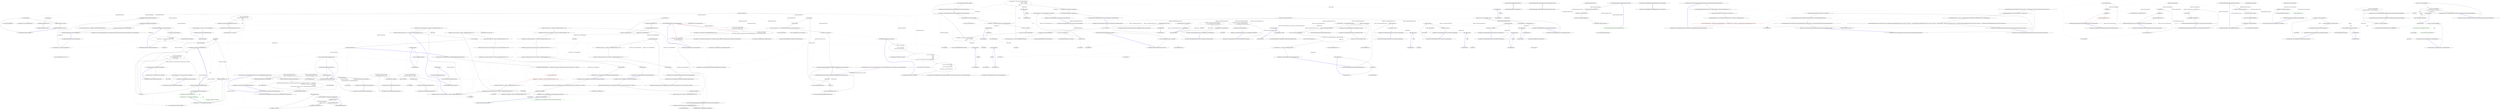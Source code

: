 digraph  {
n73 [label="HangFire.BackgroundJobServer", span=""];
n0 [cluster="HangFire.BackgroundJobServer.BackgroundJobServer()", label="Entry HangFire.BackgroundJobServer.BackgroundJobServer()", span="36-36"];
n1 [cluster="HangFire.BackgroundJobServer.BackgroundJobServer()", label="Exit HangFire.BackgroundJobServer.BackgroundJobServer()", span="36-36"];
n2 [cluster="HangFire.BackgroundJobServer.BackgroundJobServer(HangFire.BackgroundJobServerOptions)", label="Entry HangFire.BackgroundJobServer.BackgroundJobServer(HangFire.BackgroundJobServerOptions)", span="41-41"];
n3 [cluster="HangFire.BackgroundJobServer.BackgroundJobServer(HangFire.BackgroundJobServerOptions)", label="Exit HangFire.BackgroundJobServer.BackgroundJobServer(HangFire.BackgroundJobServerOptions)", span="41-41"];
n4 [cluster="HangFire.BackgroundJobServer.BackgroundJobServer(HangFire.BackgroundJobServerOptions, HangFire.JobStorage)", label="Entry HangFire.BackgroundJobServer.BackgroundJobServer(HangFire.BackgroundJobServerOptions, HangFire.JobStorage)", span="46-46"];
n5 [cluster="HangFire.BackgroundJobServer.BackgroundJobServer(HangFire.BackgroundJobServerOptions, HangFire.JobStorage)", label="options == null", span="48-48"];
n7 [cluster="HangFire.BackgroundJobServer.BackgroundJobServer(HangFire.BackgroundJobServerOptions, HangFire.JobStorage)", label="storage == null", span="49-49"];
n9 [cluster="HangFire.BackgroundJobServer.BackgroundJobServer(HangFire.BackgroundJobServerOptions, HangFire.JobStorage)", label="_options = options", span="51-51"];
n10 [cluster="HangFire.BackgroundJobServer.BackgroundJobServer(HangFire.BackgroundJobServerOptions, HangFire.JobStorage)", label="_storage = storage", span="52-52"];
n6 [cluster="HangFire.BackgroundJobServer.BackgroundJobServer(HangFire.BackgroundJobServerOptions, HangFire.JobStorage)", label="throw new ArgumentNullException(''options'');", span="48-48"];
n8 [cluster="HangFire.BackgroundJobServer.BackgroundJobServer(HangFire.BackgroundJobServerOptions, HangFire.JobStorage)", label="throw new ArgumentNullException(''storage'');", span="49-49"];
n11 [cluster="HangFire.BackgroundJobServer.BackgroundJobServer(HangFire.BackgroundJobServerOptions, HangFire.JobStorage)", label="_serverId = String.Format(''{0}:{1}'', _options.ServerName.ToLowerInvariant(), Process.GetCurrentProcess().Id)", span="54-54"];
n12 [cluster="HangFire.BackgroundJobServer.BackgroundJobServer(HangFire.BackgroundJobServerOptions, HangFire.JobStorage)", label="_serverRunner = GetServerRunner()", span="57-57"];
n15 [cluster="string.ToLowerInvariant()", label="Entry string.ToLowerInvariant()", span="0-0"];
n16 [cluster="System.Diagnostics.Process.GetCurrentProcess()", label="Entry System.Diagnostics.Process.GetCurrentProcess()", span="0-0"];
n17 [cluster="string.Format(string, object, object)", label="Entry string.Format(string, object, object)", span="0-0"];
n13 [cluster="HangFire.BackgroundJobServer.BackgroundJobServer(HangFire.BackgroundJobServerOptions, HangFire.JobStorage)", label="Exit HangFire.BackgroundJobServer.BackgroundJobServer(HangFire.BackgroundJobServerOptions, HangFire.JobStorage)", span="46-46"];
n14 [cluster="System.ArgumentNullException.ArgumentNullException(string)", label="Entry System.ArgumentNullException.ArgumentNullException(string)", span="0-0"];
n18 [cluster="HangFire.BackgroundJobServer.GetServerRunner()", label="Entry HangFire.BackgroundJobServer.GetServerRunner()", span="77-77"];
n19 [cluster="HangFire.BackgroundJobServer.Start()", label="Entry HangFire.BackgroundJobServer.Start()", span="60-60"];
n20 [cluster="HangFire.BackgroundJobServer.Start()", label="Logger.Info(''Starting HangFire Server...'')", span="62-62"];
n21 [cluster="HangFire.BackgroundJobServer.Start()", label="_serverRunner.Start()", span="63-63"];
n23 [cluster="Unk.Info", label="Entry Unk.Info", span=""];
n22 [cluster="HangFire.BackgroundJobServer.Start()", label="Exit HangFire.BackgroundJobServer.Start()", span="60-60"];
n24 [cluster="HangFire.Server.IServerComponentRunner.Start()", label="Entry HangFire.Server.IServerComponentRunner.Start()", span="22-22"];
n25 [cluster="HangFire.BackgroundJobServer.Stop()", label="Entry HangFire.BackgroundJobServer.Stop()", span="66-66"];
n26 [cluster="HangFire.BackgroundJobServer.Stop()", label="_serverRunner.Stop()", span="68-68"];
n27 [cluster="HangFire.BackgroundJobServer.Stop()", label="Exit HangFire.BackgroundJobServer.Stop()", span="66-66"];
n28 [cluster="HangFire.Server.IServerComponentRunner.Stop()", label="Entry HangFire.Server.IServerComponentRunner.Stop()", span="23-23"];
n29 [cluster="HangFire.BackgroundJobServer.Dispose()", label="Entry HangFire.BackgroundJobServer.Dispose()", span="71-71"];
n30 [cluster="HangFire.BackgroundJobServer.Dispose()", label="_serverRunner.Dispose()", span="73-73"];
n31 [cluster="HangFire.BackgroundJobServer.Dispose()", label="Logger.Info(''HangFire Server stopped.'')", span="74-74"];
n33 [cluster="System.IDisposable.Dispose()", label="Entry System.IDisposable.Dispose()", span="0-0"];
n32 [cluster="HangFire.BackgroundJobServer.Dispose()", label="Exit HangFire.BackgroundJobServer.Dispose()", span="71-71"];
n34 [cluster="HangFire.BackgroundJobServer.GetServerRunner()", label="var context = new ServerContext\r\n            {\r\n                Queues = _options.Queues,\r\n                WorkerCount = _options.WorkerCount\r\n            }", span="79-83"];
n35 [cluster="HangFire.BackgroundJobServer.GetServerRunner()", label="var server = new ServerCore(\r\n                _serverId, \r\n                context, \r\n                _storage, \r\n                new Lazy<IServerComponentRunner>(GetServerComponentsRunner))", span="85-89"];
n38 [cluster="HangFire.Server.ServerContext.ServerContext()", label="Entry HangFire.Server.ServerContext.ServerContext()", span="18-18"];
n36 [cluster="HangFire.BackgroundJobServer.GetServerRunner()", label="return new ServerComponentRunner(\r\n                server, \r\n                new ServerComponentRunnerOptions\r\n                {\r\n                    ShutdownTimeout = _options.ShutdownTimeout\r\n                });", span="91-96"];
n39 [cluster="HangFire.Server.ServerCore.ServerCore(string, HangFire.Server.ServerContext, HangFire.JobStorage, System.Lazy<HangFire.Server.IServerComponentRunner>)", label="Entry HangFire.Server.ServerCore.ServerCore(string, HangFire.Server.ServerContext, HangFire.JobStorage, System.Lazy<HangFire.Server.IServerComponentRunner>)", span="31-31"];
n40 [cluster="System.Lazy<T>.Lazy(System.Func<T>)", label="Entry System.Lazy<T>.Lazy(System.Func<T>)", span="0-0"];
n37 [cluster="HangFire.BackgroundJobServer.GetServerRunner()", label="Exit HangFire.BackgroundJobServer.GetServerRunner()", span="77-77"];
n41 [cluster="HangFire.Server.ServerComponentRunner.ServerComponentRunner(HangFire.Server.IServerComponent, HangFire.Server.ServerComponentRunnerOptions)", label="Entry HangFire.Server.ServerComponentRunner.ServerComponentRunner(HangFire.Server.IServerComponent, HangFire.Server.ServerComponentRunnerOptions)", span="41-41"];
n42 [cluster="HangFire.Server.ServerComponentRunnerOptions.ServerComponentRunnerOptions()", label="Entry HangFire.Server.ServerComponentRunnerOptions.ServerComponentRunnerOptions()", span="24-24"];
n43 [cluster="HangFire.BackgroundJobServer.GetServerComponentsRunner()", label="Entry HangFire.BackgroundJobServer.GetServerComponentsRunner()", span="99-99"];
n44 [cluster="HangFire.BackgroundJobServer.GetServerComponentsRunner()", label="var componentRunners = new List<IServerComponentRunner>()", span="101-101"];
n45 [cluster="HangFire.BackgroundJobServer.GetServerComponentsRunner()", label="componentRunners.AddRange(GetCommonComponentRunners())", span="103-103"];
n49 [cluster="System.Collections.Generic.List<T>.List()", label="Entry System.Collections.Generic.List<T>.List()", span="0-0"];
n46 [cluster="HangFire.BackgroundJobServer.GetServerComponentsRunner()", label="componentRunners.AddRange(GetStorageComponentRunners())", span="104-104"];
n47 [cluster="HangFire.BackgroundJobServer.GetServerComponentsRunner()", label="return new ServerComponentRunnerCollection(componentRunners);", span="106-106"];
n50 [cluster="HangFire.BackgroundJobServer.GetCommonComponentRunners()", label="Entry HangFire.BackgroundJobServer.GetCommonComponentRunners()", span="109-109"];
n51 [cluster="System.Collections.Generic.List<T>.AddRange(System.Collections.Generic.IEnumerable<T>)", label="Entry System.Collections.Generic.List<T>.AddRange(System.Collections.Generic.IEnumerable<T>)", span="0-0"];
n52 [cluster="HangFire.BackgroundJobServer.GetStorageComponentRunners()", label="Entry HangFire.BackgroundJobServer.GetStorageComponentRunners()", span="121-121"];
n48 [cluster="HangFire.BackgroundJobServer.GetServerComponentsRunner()", label="Exit HangFire.BackgroundJobServer.GetServerComponentsRunner()", span="99-99"];
n53 [cluster="HangFire.Server.ServerComponentRunnerCollection.ServerComponentRunnerCollection(System.Collections.Generic.IEnumerable<HangFire.Server.IServerComponentRunner>)", label="Entry HangFire.Server.ServerComponentRunnerCollection.ServerComponentRunnerCollection(System.Collections.Generic.IEnumerable<HangFire.Server.IServerComponentRunner>)", span="26-26"];
n54 [cluster="HangFire.BackgroundJobServer.GetCommonComponentRunners()", label="yield return new ServerComponentRunner(\r\n                new ServerHeartbeat(_storage, _serverId));", span="111-112"];
n55 [cluster="HangFire.BackgroundJobServer.GetCommonComponentRunners()", label="yield return new WorkerManager(\r\n                _serverId, _options.WorkerCount, _options.Queues, _storage, new JobPerformanceProcess(), new StateMachineFactory(_storage));", span="114-115"];
n56 [cluster="HangFire.BackgroundJobServer.GetCommonComponentRunners()", label="yield return new ServerComponentRunner(\r\n                new ServerWatchdog(_storage));", span="117-118"];
n58 [cluster="HangFire.Server.ServerComponentRunner.ServerComponentRunner(HangFire.Server.IServerComponent)", label="Entry HangFire.Server.ServerComponentRunner.ServerComponentRunner(HangFire.Server.IServerComponent)", span="36-36"];
n59 [cluster="HangFire.Server.ServerHeartbeat.ServerHeartbeat(HangFire.JobStorage, string)", label="Entry HangFire.Server.ServerHeartbeat.ServerHeartbeat(HangFire.JobStorage, string)", span="28-28"];
n60 [cluster="HangFire.Server.WorkerManager.WorkerManager(string, int, string[], HangFire.JobStorage, HangFire.Server.IJobPerformanceProcess, HangFire.States.IStateMachineFactory)", label="Entry HangFire.Server.WorkerManager.WorkerManager(string, int, string[], HangFire.JobStorage, HangFire.Server.IJobPerformanceProcess, HangFire.States.IStateMachineFactory)", span="32-32"];
n61 [cluster="HangFire.Server.JobPerformanceProcess.JobPerformanceProcess()", label="Entry HangFire.Server.JobPerformanceProcess.JobPerformanceProcess()", span="28-28"];
n62 [cluster="HangFire.States.StateMachineFactory.StateMachineFactory(HangFire.JobStorage)", label="Entry HangFire.States.StateMachineFactory.StateMachineFactory(HangFire.JobStorage)", span="16-16"];
n57 [cluster="HangFire.BackgroundJobServer.GetCommonComponentRunners()", label="Exit HangFire.BackgroundJobServer.GetCommonComponentRunners()", span="109-109"];
n63 [cluster="HangFire.Server.ServerWatchdog.ServerWatchdog(HangFire.JobStorage)", label="Entry HangFire.Server.ServerWatchdog.ServerWatchdog(HangFire.JobStorage)", span="29-29"];
n64 [cluster="HangFire.BackgroundJobServer.GetStorageComponentRunners()", label="var components = _storage.GetComponents()", span="123-123"];
n65 [cluster="HangFire.BackgroundJobServer.GetStorageComponentRunners()", label="return components\r\n                .Select(component => new ServerComponentRunner(component))\r\n                .ToArray();", span="125-127"];
n67 [cluster="HangFire.JobStorage.GetComponents()", label="Entry HangFire.JobStorage.GetComponents()", span="57-57"];
n66 [cluster="HangFire.BackgroundJobServer.GetStorageComponentRunners()", label="Exit HangFire.BackgroundJobServer.GetStorageComponentRunners()", span="121-121"];
n68 [cluster="Unk.Select", label="Entry Unk.Select", span=""];
n69 [cluster="Unk.ToArray", label="Entry Unk.ToArray", span=""];
n70 [cluster="lambda expression", label="Entry lambda expression", span="126-126"];
n71 [cluster="lambda expression", label="new ServerComponentRunner(component)", span="126-126"];
n72 [cluster="lambda expression", label="Exit lambda expression", span="126-126"];
m0_35 [cluster="HangFire.Core.Tests.BackgroundJobServerFacts.Ctor_HasDefaultValue_ForStorage()", file="BackgroundJobServerFacts.cs", label="Entry HangFire.Core.Tests.BackgroundJobServerFacts.Ctor_HasDefaultValue_ForStorage()", span="47-47"];
m0_36 [cluster="HangFire.Core.Tests.BackgroundJobServerFacts.Ctor_HasDefaultValue_ForStorage()", file="BackgroundJobServerFacts.cs", label="JobStorage.Current = new Mock<JobStorage>().Object", span="49-49"];
m0_37 [cluster="HangFire.Core.Tests.BackgroundJobServerFacts.Ctor_HasDefaultValue_ForStorage()", file="BackgroundJobServerFacts.cs", label="Assert.DoesNotThrow(() => new BackgroundJobServer(_options))", span="50-50"];
m0_38 [cluster="HangFire.Core.Tests.BackgroundJobServerFacts.Ctor_HasDefaultValue_ForStorage()", file="BackgroundJobServerFacts.cs", label="Exit HangFire.Core.Tests.BackgroundJobServerFacts.Ctor_HasDefaultValue_ForStorage()", span="47-47"];
m0_86 [cluster="HangFire.Core.Tests.BackgroundJobServerFacts.GetServerComponentsRunner_ContainsDefaultComponents()", file="BackgroundJobServerFacts.cs", label="Entry HangFire.Core.Tests.BackgroundJobServerFacts.GetServerComponentsRunner_ContainsDefaultComponents()", span="96-96"];
m0_87 [cluster="HangFire.Core.Tests.BackgroundJobServerFacts.GetServerComponentsRunner_ContainsDefaultComponents()", file="BackgroundJobServerFacts.cs", label="var server = CreateServer()", span="99-99"];
m0_88 [cluster="HangFire.Core.Tests.BackgroundJobServerFacts.GetServerComponentsRunner_ContainsDefaultComponents()", file="BackgroundJobServerFacts.cs", label="var runners = server.GetServerComponentsRunner()", span="102-102"];
m0_89 [cluster="HangFire.Core.Tests.BackgroundJobServerFacts.GetServerComponentsRunner_ContainsDefaultComponents()", file="BackgroundJobServerFacts.cs", label="Assert.True(runners.Select(x => x.GetType()).Contains(typeof(WorkerManager)))", span="105-105"];
m0_90 [cluster="HangFire.Core.Tests.BackgroundJobServerFacts.GetServerComponentsRunner_ContainsDefaultComponents()", file="BackgroundJobServerFacts.cs", label="var componentTypes = runners.OfType<ServerComponentRunner>()\r\n                .Select(x => x.Component)\r\n                .Select(x => x.GetType())\r\n                .ToArray()", span="107-110"];
m0_91 [cluster="HangFire.Core.Tests.BackgroundJobServerFacts.GetServerComponentsRunner_ContainsDefaultComponents()", file="BackgroundJobServerFacts.cs", label="Assert.Contains(typeof(ServerHeartbeat), componentTypes)", span="112-112"];
m0_92 [cluster="HangFire.Core.Tests.BackgroundJobServerFacts.GetServerComponentsRunner_ContainsDefaultComponents()", file="BackgroundJobServerFacts.cs", label="Assert.Contains(typeof(ServerWatchdog), componentTypes)", span="113-113"];
m0_93 [cluster="HangFire.Core.Tests.BackgroundJobServerFacts.GetServerComponentsRunner_ContainsDefaultComponents()", file="BackgroundJobServerFacts.cs", label="Exit HangFire.Core.Tests.BackgroundJobServerFacts.GetServerComponentsRunner_ContainsDefaultComponents()", span="96-96"];
m0_22 [cluster="Unk.Equal", file="BackgroundJobServerFacts.cs", label="Entry Unk.Equal", span=""];
m0_65 [cluster="Unk.Stop", file="BackgroundJobServerFacts.cs", label="Entry Unk.Stop", span=""];
m0_83 [cluster="HangFire.Core.Tests.BackgroundJobServerFacts.CreateServer()", file="BackgroundJobServerFacts.cs", label="Entry HangFire.Core.Tests.BackgroundJobServerFacts.CreateServer()", span="136-136"];
m0_127 [cluster="HangFire.Core.Tests.BackgroundJobServerFacts.CreateServer()", file="BackgroundJobServerFacts.cs", label="return new BackgroundJobServer(_options, _storage.Object);", span="138-138"];
m0_128 [cluster="HangFire.Core.Tests.BackgroundJobServerFacts.CreateServer()", file="BackgroundJobServerFacts.cs", label="Exit HangFire.Core.Tests.BackgroundJobServerFacts.CreateServer()", span="136-136"];
m0_61 [cluster="HangFire.Core.Tests.BackgroundJobServerFacts.Stop_StopsTheServerComponentRunner()", file="BackgroundJobServerFacts.cs", label="Entry HangFire.Core.Tests.BackgroundJobServerFacts.Stop_StopsTheServerComponentRunner()", span="69-69"];
m0_62 [cluster="HangFire.Core.Tests.BackgroundJobServerFacts.Stop_StopsTheServerComponentRunner()", file="BackgroundJobServerFacts.cs", label="_serverMock.Object.Stop()", span="71-71"];
m0_63 [cluster="HangFire.Core.Tests.BackgroundJobServerFacts.Stop_StopsTheServerComponentRunner()", file="BackgroundJobServerFacts.cs", label="_runner.Verify(x => x.Stop())", span="73-73"];
m0_64 [cluster="HangFire.Core.Tests.BackgroundJobServerFacts.Stop_StopsTheServerComponentRunner()", file="BackgroundJobServerFacts.cs", label="Exit HangFire.Core.Tests.BackgroundJobServerFacts.Stop_StopsTheServerComponentRunner()", span="69-69"];
m0_103 [cluster="object.GetType()", file="BackgroundJobServerFacts.cs", label="Entry object.GetType()", span="0-0"];
m0_39 [cluster="Unk.DoesNotThrow", file="BackgroundJobServerFacts.cs", label="Entry Unk.DoesNotThrow", span=""];
m0_69 [cluster="HangFire.Core.Tests.BackgroundJobServerFacts.Dispose_DisposesServerComponentRunner()", file="BackgroundJobServerFacts.cs", label="Entry HangFire.Core.Tests.BackgroundJobServerFacts.Dispose_DisposesServerComponentRunner()", span="77-77"];
m0_70 [cluster="HangFire.Core.Tests.BackgroundJobServerFacts.Dispose_DisposesServerComponentRunner()", file="BackgroundJobServerFacts.cs", label="_serverMock.Object.Dispose()", span="79-79"];
m0_71 [cluster="HangFire.Core.Tests.BackgroundJobServerFacts.Dispose_DisposesServerComponentRunner()", file="BackgroundJobServerFacts.cs", label="_runner.Verify(x => x.Dispose())", span="81-81"];
m0_72 [cluster="HangFire.Core.Tests.BackgroundJobServerFacts.Dispose_DisposesServerComponentRunner()", file="BackgroundJobServerFacts.cs", label="Exit HangFire.Core.Tests.BackgroundJobServerFacts.Dispose_DisposesServerComponentRunner()", span="77-77"];
m0_9 [cluster="Mock<IServerComponentRunner>.cstr", file="BackgroundJobServerFacts.cs", label="Entry Mock<IServerComponentRunner>.cstr", span=""];
m0_21 [cluster="Unk.>", file="BackgroundJobServerFacts.cs", label="Entry Unk.>", span=""];
m0_111 [cluster="HangFire.Core.Tests.BackgroundJobServerFacts.GetServerComponentsRunner_ContainsStorageComponents()", file="BackgroundJobServerFacts.cs", label="Entry HangFire.Core.Tests.BackgroundJobServerFacts.GetServerComponentsRunner_ContainsStorageComponents()", span="117-117"];
m0_112 [cluster="HangFire.Core.Tests.BackgroundJobServerFacts.GetServerComponentsRunner_ContainsStorageComponents()", file="BackgroundJobServerFacts.cs", label="var storageComponent = new Mock<IServerComponent>()", span="120-120"];
m0_113 [cluster="HangFire.Core.Tests.BackgroundJobServerFacts.GetServerComponentsRunner_ContainsStorageComponents()", file="BackgroundJobServerFacts.cs", label="_storage.Setup(x => x.GetComponents()).Returns(new[] { storageComponent.Object })", span="121-121"];
m0_117 [cluster="HangFire.Core.Tests.BackgroundJobServerFacts.GetServerComponentsRunner_ContainsStorageComponents()", file="BackgroundJobServerFacts.cs", label="Assert.Contains(storageComponent.Object, components)", span="133-133"];
m0_114 [cluster="HangFire.Core.Tests.BackgroundJobServerFacts.GetServerComponentsRunner_ContainsStorageComponents()", file="BackgroundJobServerFacts.cs", label="var server = CreateServer()", span="123-123"];
m0_115 [cluster="HangFire.Core.Tests.BackgroundJobServerFacts.GetServerComponentsRunner_ContainsStorageComponents()", file="BackgroundJobServerFacts.cs", label="var runners = server.GetServerComponentsRunner()", span="126-126"];
m0_116 [cluster="HangFire.Core.Tests.BackgroundJobServerFacts.GetServerComponentsRunner_ContainsStorageComponents()", file="BackgroundJobServerFacts.cs", label="var components = runners.OfType<ServerComponentRunner>()\r\n                .Select(x => x.Component)\r\n                .ToArray()", span="129-131"];
m0_118 [cluster="HangFire.Core.Tests.BackgroundJobServerFacts.GetServerComponentsRunner_ContainsStorageComponents()", file="BackgroundJobServerFacts.cs", label="Exit HangFire.Core.Tests.BackgroundJobServerFacts.GetServerComponentsRunner_ContainsStorageComponents()", span="117-117"];
m0_0 [cluster="HangFire.Core.Tests.BackgroundJobServerFacts.BackgroundJobServerFacts()", file="BackgroundJobServerFacts.cs", label="Entry HangFire.Core.Tests.BackgroundJobServerFacts.BackgroundJobServerFacts()", span="15-15"];
m0_1 [cluster="HangFire.Core.Tests.BackgroundJobServerFacts.BackgroundJobServerFacts()", file="BackgroundJobServerFacts.cs", label="_storage = new Mock<JobStorage>()", span="17-17"];
m0_2 [cluster="HangFire.Core.Tests.BackgroundJobServerFacts.BackgroundJobServerFacts()", file="BackgroundJobServerFacts.cs", label="_options = new BackgroundJobServerOptions()", span="18-18"];
m0_3 [cluster="HangFire.Core.Tests.BackgroundJobServerFacts.BackgroundJobServerFacts()", file="BackgroundJobServerFacts.cs", label="_runner = new Mock<IServerComponentRunner>()", span="20-20"];
m0_4 [cluster="HangFire.Core.Tests.BackgroundJobServerFacts.BackgroundJobServerFacts()", file="BackgroundJobServerFacts.cs", label="_serverMock = new Mock<BackgroundJobServer>(_options, _storage.Object)\r\n            {\r\n                CallBase = true\r\n            }", span="21-24"];
m0_5 [cluster="HangFire.Core.Tests.BackgroundJobServerFacts.BackgroundJobServerFacts()", file="BackgroundJobServerFacts.cs", label="_serverMock.Setup(x => x.GetServerRunner()).Returns(_runner.Object)", span="25-25"];
m0_6 [cluster="HangFire.Core.Tests.BackgroundJobServerFacts.BackgroundJobServerFacts()", file="BackgroundJobServerFacts.cs", label="Exit HangFire.Core.Tests.BackgroundJobServerFacts.BackgroundJobServerFacts()", span="15-15"];
m0_123 [cluster="Unk.GetComponents", file="BackgroundJobServerFacts.cs", label="Entry Unk.GetComponents", span=""];
m0_44 [cluster="HangFire.Core.Tests.BackgroundJobServerFacts.Ctor_HasDefaultValue_ForOptions()", file="BackgroundJobServerFacts.cs", label="Entry HangFire.Core.Tests.BackgroundJobServerFacts.Ctor_HasDefaultValue_ForOptions()", span="54-54"];
m0_45 [cluster="HangFire.Core.Tests.BackgroundJobServerFacts.Ctor_HasDefaultValue_ForOptions()", file="BackgroundJobServerFacts.cs", label="JobStorage.Current = new Mock<JobStorage>().Object", span="56-56"];
m0_46 [cluster="HangFire.Core.Tests.BackgroundJobServerFacts.Ctor_HasDefaultValue_ForOptions()", file="BackgroundJobServerFacts.cs", label="Assert.DoesNotThrow(() => new BackgroundJobServer())", span="57-57"];
m0_47 [cluster="HangFire.Core.Tests.BackgroundJobServerFacts.Ctor_HasDefaultValue_ForOptions()", file="BackgroundJobServerFacts.cs", label="Exit HangFire.Core.Tests.BackgroundJobServerFacts.Ctor_HasDefaultValue_ForOptions()", span="54-54"];
m0_77 [cluster="HangFire.Core.Tests.BackgroundJobServerFacts.GetServerRunner_ReturnsNonNullResult()", file="BackgroundJobServerFacts.cs", label="Entry HangFire.Core.Tests.BackgroundJobServerFacts.GetServerRunner_ReturnsNonNullResult()", span="85-85"];
m0_78 [cluster="HangFire.Core.Tests.BackgroundJobServerFacts.GetServerRunner_ReturnsNonNullResult()", file="BackgroundJobServerFacts.cs", label="var server = CreateServer()", span="87-87"];
m0_79 [cluster="HangFire.Core.Tests.BackgroundJobServerFacts.GetServerRunner_ReturnsNonNullResult()", file="BackgroundJobServerFacts.cs", label="var runner = server.GetServerRunner()", span="89-89"];
m0_80 [cluster="HangFire.Core.Tests.BackgroundJobServerFacts.GetServerRunner_ReturnsNonNullResult()", file="BackgroundJobServerFacts.cs", label="Assert.NotNull(runner)", span="91-91"];
m0_81 [cluster="HangFire.Core.Tests.BackgroundJobServerFacts.GetServerRunner_ReturnsNonNullResult()", file="BackgroundJobServerFacts.cs", label="Assert.IsType<ServerCore>(((ServerComponentRunner) runner).Component)", span="92-92"];
m0_82 [cluster="HangFire.Core.Tests.BackgroundJobServerFacts.GetServerRunner_ReturnsNonNullResult()", file="BackgroundJobServerFacts.cs", label="Exit HangFire.Core.Tests.BackgroundJobServerFacts.GetServerRunner_ReturnsNonNullResult()", span="85-85"];
m0_85 [cluster="Unk.NotNull", file="BackgroundJobServerFacts.cs", label="Entry Unk.NotNull", span=""];
m0_43 [cluster="HangFire.BackgroundJobServer.BackgroundJobServer(HangFire.BackgroundJobServerOptions)", file="BackgroundJobServerFacts.cs", label="Entry HangFire.BackgroundJobServer.BackgroundJobServer(HangFire.BackgroundJobServerOptions)", span="41-41"];
m0_11 [cluster="Unk.Setup", file="BackgroundJobServerFacts.cs", label="Entry Unk.Setup", span=""];
m0_51 [cluster="HangFire.BackgroundJobServer.BackgroundJobServer()", file="BackgroundJobServerFacts.cs", label="Entry HangFire.BackgroundJobServer.BackgroundJobServer()", span="36-36"];
m0_73 [cluster="Unk.Dispose", file="BackgroundJobServerFacts.cs", label="Entry Unk.Dispose", span=""];
m0_34 [cluster="HangFire.BackgroundJobServer.BackgroundJobServer(HangFire.BackgroundJobServerOptions, HangFire.JobStorage)", file="BackgroundJobServerFacts.cs", label="Entry HangFire.BackgroundJobServer.BackgroundJobServer(HangFire.BackgroundJobServerOptions, HangFire.JobStorage)", span="46-46"];
m0_10 [cluster="Mock<BackgroundJobServer>.cstr", file="BackgroundJobServerFacts.cs", label="Entry Mock<BackgroundJobServer>.cstr", span=""];
m0_119 [cluster="Mock<IServerComponent>.cstr", file="BackgroundJobServerFacts.cs", label="Entry Mock<IServerComponent>.cstr", span=""];
m0_52 [cluster="HangFire.Core.Tests.BackgroundJobServerFacts.Start_StartsTheServerComponentRunner()", file="BackgroundJobServerFacts.cs", label="Entry HangFire.Core.Tests.BackgroundJobServerFacts.Start_StartsTheServerComponentRunner()", span="61-61"];
m0_53 [cluster="HangFire.Core.Tests.BackgroundJobServerFacts.Start_StartsTheServerComponentRunner()", file="BackgroundJobServerFacts.cs", label="_serverMock.Object.Start()", span="63-63"];
m0_54 [cluster="HangFire.Core.Tests.BackgroundJobServerFacts.Start_StartsTheServerComponentRunner()", file="BackgroundJobServerFacts.cs", label="_runner.Verify(x => x.Start())", span="65-65"];
m0_55 [cluster="HangFire.Core.Tests.BackgroundJobServerFacts.Start_StartsTheServerComponentRunner()", file="BackgroundJobServerFacts.cs", label="Exit HangFire.Core.Tests.BackgroundJobServerFacts.Start_StartsTheServerComponentRunner()", span="61-61"];
m0_94 [cluster="HangFire.BackgroundJobServer.GetServerComponentsRunner()", file="BackgroundJobServerFacts.cs", label="Entry HangFire.BackgroundJobServer.GetServerComponentsRunner()", span="99-99"];
m0_98 [cluster="System.Collections.IEnumerable.OfType<TResult>()", file="BackgroundJobServerFacts.cs", label="Entry System.Collections.IEnumerable.OfType<TResult>()", span="0-0"];
m0_17 [cluster="HangFire.Core.Tests.BackgroundJobServerFacts.Ctor_ThrowsAnException_WhenOptionsValueIsNull()", file="BackgroundJobServerFacts.cs", label="Entry HangFire.Core.Tests.BackgroundJobServerFacts.Ctor_ThrowsAnException_WhenOptionsValueIsNull()", span="29-29"];
m0_18 [cluster="HangFire.Core.Tests.BackgroundJobServerFacts.Ctor_ThrowsAnException_WhenOptionsValueIsNull()", file="BackgroundJobServerFacts.cs", label="var exception = Assert.Throws<ArgumentNullException>(\r\n                () => new BackgroundJobServer(null, _storage.Object))", span="31-32"];
m0_19 [cluster="HangFire.Core.Tests.BackgroundJobServerFacts.Ctor_ThrowsAnException_WhenOptionsValueIsNull()", file="BackgroundJobServerFacts.cs", label="Assert.Equal(''options'', exception.ParamName)", span="34-34"];
m0_20 [cluster="HangFire.Core.Tests.BackgroundJobServerFacts.Ctor_ThrowsAnException_WhenOptionsValueIsNull()", file="BackgroundJobServerFacts.cs", label="Exit HangFire.Core.Tests.BackgroundJobServerFacts.Ctor_ThrowsAnException_WhenOptionsValueIsNull()", span="29-29"];
m0_124 [cluster="lambda expression", file="BackgroundJobServerFacts.cs", label="Entry lambda expression", span="130-130"];
m0_13 [cluster="lambda expression", file="BackgroundJobServerFacts.cs", label="Entry lambda expression", span="25-25"];
m0_14 [cluster="lambda expression", file="BackgroundJobServerFacts.cs", label="x.GetServerRunner()", span="25-25"];
m0_15 [cluster="lambda expression", file="BackgroundJobServerFacts.cs", label="Exit lambda expression", span="25-25"];
m0_23 [cluster="lambda expression", file="BackgroundJobServerFacts.cs", label="Entry lambda expression", span="32-32"];
m0_24 [cluster="lambda expression", file="BackgroundJobServerFacts.cs", label="new BackgroundJobServer(null, _storage.Object)", span="32-32"];
m0_25 [cluster="lambda expression", file="BackgroundJobServerFacts.cs", label="Exit lambda expression", span="32-32"];
m0_31 [cluster="lambda expression", file="BackgroundJobServerFacts.cs", label="Entry lambda expression", span="41-41"];
m0_32 [cluster="lambda expression", file="BackgroundJobServerFacts.cs", label="new BackgroundJobServer(_options, null)", span="41-41"];
m0_33 [cluster="lambda expression", file="BackgroundJobServerFacts.cs", label="Exit lambda expression", span="41-41"];
m0_40 [cluster="lambda expression", file="BackgroundJobServerFacts.cs", label="Entry lambda expression", span="50-50"];
m0_41 [cluster="lambda expression", file="BackgroundJobServerFacts.cs", label="new BackgroundJobServer(_options)", span="50-50"];
m0_42 [cluster="lambda expression", file="BackgroundJobServerFacts.cs", label="Exit lambda expression", span="50-50"];
m0_48 [cluster="lambda expression", file="BackgroundJobServerFacts.cs", label="Entry lambda expression", span="57-57"];
m0_49 [cluster="lambda expression", file="BackgroundJobServerFacts.cs", label="new BackgroundJobServer()", span="57-57"];
m0_50 [cluster="lambda expression", file="BackgroundJobServerFacts.cs", label="Exit lambda expression", span="57-57"];
m0_58 [cluster="lambda expression", file="BackgroundJobServerFacts.cs", label="Entry lambda expression", span="65-65"];
m0_59 [cluster="lambda expression", file="BackgroundJobServerFacts.cs", label="x.Start()", span="65-65"];
m0_60 [cluster="lambda expression", file="BackgroundJobServerFacts.cs", label="Exit lambda expression", span="65-65"];
m0_66 [cluster="lambda expression", file="BackgroundJobServerFacts.cs", label="Entry lambda expression", span="73-73"];
m0_67 [cluster="lambda expression", file="BackgroundJobServerFacts.cs", label="x.Stop()", span="73-73"];
m0_68 [cluster="lambda expression", file="BackgroundJobServerFacts.cs", label="Exit lambda expression", span="73-73"];
m0_74 [cluster="lambda expression", file="BackgroundJobServerFacts.cs", label="Entry lambda expression", span="81-81"];
m0_75 [cluster="lambda expression", file="BackgroundJobServerFacts.cs", label="x.Dispose()", span="81-81"];
m0_76 [cluster="lambda expression", file="BackgroundJobServerFacts.cs", label="Exit lambda expression", span="81-81"];
m0_100 [cluster="lambda expression", file="BackgroundJobServerFacts.cs", label="Entry lambda expression", span="105-105"];
m0_104 [cluster="lambda expression", file="BackgroundJobServerFacts.cs", label="Entry lambda expression", span="108-108"];
m0_107 [cluster="lambda expression", file="BackgroundJobServerFacts.cs", label="Entry lambda expression", span="109-109"];
m0_101 [cluster="lambda expression", file="BackgroundJobServerFacts.cs", label="x.GetType()", span="105-105"];
m0_102 [cluster="lambda expression", file="BackgroundJobServerFacts.cs", label="Exit lambda expression", span="105-105"];
m0_105 [cluster="lambda expression", file="BackgroundJobServerFacts.cs", label="x.Component", span="108-108"];
m0_106 [cluster="lambda expression", file="BackgroundJobServerFacts.cs", label="Exit lambda expression", span="108-108"];
m0_108 [cluster="lambda expression", file="BackgroundJobServerFacts.cs", label="x.GetType()", span="109-109"];
m0_109 [cluster="lambda expression", file="BackgroundJobServerFacts.cs", label="Exit lambda expression", span="109-109"];
m0_120 [cluster="lambda expression", file="BackgroundJobServerFacts.cs", label="Entry lambda expression", span="121-121"];
m0_121 [cluster="lambda expression", file="BackgroundJobServerFacts.cs", label="x.GetComponents()", span="121-121"];
m0_122 [cluster="lambda expression", file="BackgroundJobServerFacts.cs", label="Exit lambda expression", span="121-121"];
m0_125 [cluster="lambda expression", file="BackgroundJobServerFacts.cs", label="x.Component", span="130-130"];
m0_126 [cluster="lambda expression", file="BackgroundJobServerFacts.cs", label="Exit lambda expression", span="130-130"];
m0_96 [cluster="Unk.Contains", file="BackgroundJobServerFacts.cs", label="Entry Unk.Contains", span=""];
m0_16 [cluster="Unk.GetServerRunner", file="BackgroundJobServerFacts.cs", label="Entry Unk.GetServerRunner", span=""];
m0_56 [cluster="Unk.Start", file="BackgroundJobServerFacts.cs", label="Entry Unk.Start", span=""];
m0_95 [cluster="Unk.Select", file="BackgroundJobServerFacts.cs", label="Entry Unk.Select", span=""];
m0_110 [cluster="Unk.GetType", file="BackgroundJobServerFacts.cs", label="Entry Unk.GetType", span=""];
m0_27 [cluster="HangFire.Core.Tests.BackgroundJobServerFacts.Ctor_ThrowsAnException_WhenStorageIsNull()", file="BackgroundJobServerFacts.cs", label="Entry HangFire.Core.Tests.BackgroundJobServerFacts.Ctor_ThrowsAnException_WhenStorageIsNull()", span="38-38"];
m0_28 [cluster="HangFire.Core.Tests.BackgroundJobServerFacts.Ctor_ThrowsAnException_WhenStorageIsNull()", file="BackgroundJobServerFacts.cs", label="var exception = Assert.Throws<ArgumentNullException>(\r\n                () => new BackgroundJobServer(_options, null))", span="40-41"];
m0_29 [cluster="HangFire.Core.Tests.BackgroundJobServerFacts.Ctor_ThrowsAnException_WhenStorageIsNull()", file="BackgroundJobServerFacts.cs", label="Assert.Equal(''storage'', exception.ParamName)", span="43-43"];
m0_30 [cluster="HangFire.Core.Tests.BackgroundJobServerFacts.Ctor_ThrowsAnException_WhenStorageIsNull()", file="BackgroundJobServerFacts.cs", label="Exit HangFire.Core.Tests.BackgroundJobServerFacts.Ctor_ThrowsAnException_WhenStorageIsNull()", span="38-38"];
m0_97 [cluster="Unk.True", file="BackgroundJobServerFacts.cs", label="Entry Unk.True", span=""];
m0_84 [cluster="HangFire.BackgroundJobServer.GetServerRunner()", file="BackgroundJobServerFacts.cs", label="Entry HangFire.BackgroundJobServer.GetServerRunner()", span="77-77"];
m0_8 [cluster="HangFire.BackgroundJobServerOptions.BackgroundJobServerOptions()", file="BackgroundJobServerFacts.cs", label="Entry HangFire.BackgroundJobServerOptions.BackgroundJobServerOptions()", span="11-11"];
m0_12 [cluster="Unk.Returns", file="BackgroundJobServerFacts.cs", label="Entry Unk.Returns", span=""];
m0_26 [cluster="BackgroundJobServer.cstr", file="BackgroundJobServerFacts.cs", label="Entry BackgroundJobServer.cstr", span=""];
m0_57 [cluster="Unk.Verify", file="BackgroundJobServerFacts.cs", label="Entry Unk.Verify", span=""];
m0_7 [cluster="Mock<JobStorage>.cstr", file="BackgroundJobServerFacts.cs", label="Entry Mock<JobStorage>.cstr", span=""];
m0_129 [file="BackgroundJobServerFacts.cs", label="HangFire.Core.Tests.BackgroundJobServerFacts", span=""];
m1_0 [cluster="HangFire.BackgroundJobServerOptions.BackgroundJobServerOptions()", file="BackgroundJobServerOptions.cs", label="Entry HangFire.BackgroundJobServerOptions.BackgroundJobServerOptions()", span="11-11"];
m1_1 [cluster="HangFire.BackgroundJobServerOptions.BackgroundJobServerOptions()", file="BackgroundJobServerOptions.cs", label="WorkerCount = Environment.ProcessorCount * 5", span="13-13"];
m1_2 [cluster="HangFire.BackgroundJobServerOptions.BackgroundJobServerOptions()", file="BackgroundJobServerOptions.cs", label="ServerName = Environment.MachineName", span="14-14"];
m1_3 [cluster="HangFire.BackgroundJobServerOptions.BackgroundJobServerOptions()", file="BackgroundJobServerOptions.cs", label="Queues = new[] { EnqueuedState.DefaultQueue }", span="15-15"];
m1_4 [cluster="HangFire.BackgroundJobServerOptions.BackgroundJobServerOptions()", file="BackgroundJobServerOptions.cs", label="ShutdownTimeout = TimeSpan.FromSeconds(15)", span="16-16"];
m1_5 [cluster="HangFire.BackgroundJobServerOptions.BackgroundJobServerOptions()", color=green, community=0, file="BackgroundJobServerOptions.cs", label="0: Exit HangFire.BackgroundJobServerOptions.BackgroundJobServerOptions()", span="11-11"];
m1_6 [cluster="System.TimeSpan.FromSeconds(double)", file="BackgroundJobServerOptions.cs", label="Entry System.TimeSpan.FromSeconds(double)", span="0-0"];
m1_7 [file="BackgroundJobServerOptions.cs", label="HangFire.BackgroundJobServerOptions", span=""];
m2_0 [cluster="Hangfire.Client.CreateJobFailedException.CreateJobFailedException(string, System.Exception)", file="BackgroundJobServerOptionsFacts.cs", label="Entry Hangfire.Client.CreateJobFailedException.CreateJobFailedException(string, System.Exception)", span="33-33"];
m2_1 [cluster="Hangfire.Client.CreateJobFailedException.CreateJobFailedException(string, System.Exception)", file="BackgroundJobServerOptionsFacts.cs", label="Exit Hangfire.Client.CreateJobFailedException.CreateJobFailedException(string, System.Exception)", span="33-33"];
m3_11 [cluster="string.EndsWith(string, System.StringComparison)", file="ConnectionFacts.cs", label="Entry string.EndsWith(string, System.StringComparison)", span="0-0"];
m3_16 [cluster="HangFire.Tests.QueueSteps.GivenTheJobInTheQueue(string, string)", file="ConnectionFacts.cs", label="Entry HangFire.Tests.QueueSteps.GivenTheJobInTheQueue(string, string)", span="41-41"];
m3_17 [cluster="HangFire.Tests.QueueSteps.GivenTheJobInTheQueue(string, string)", file="ConnectionFacts.cs", label="Given(String.Format(''the '{0}' job'', jobId))", span="43-43"];
m3_18 [cluster="HangFire.Tests.QueueSteps.GivenTheJobInTheQueue(string, string)", file="ConnectionFacts.cs", label="Redis.Client.EnqueueItemOnList(\r\n                String.Format(''hangfire:queue:{0}'', queue),\r\n                jobId)", span="45-47"];
m3_19 [cluster="HangFire.Tests.QueueSteps.GivenTheJobInTheQueue(string, string)", file="ConnectionFacts.cs", label="Exit HangFire.Tests.QueueSteps.GivenTheJobInTheQueue(string, string)", span="41-41"];
m3_2 [cluster="HangFire.Web.FontsHandler.FontsHandler(string)", color=green, community=0, file="ConnectionFacts.cs", label="0: fontName.EndsWith(''.eot'', StringComparison.OrdinalIgnoreCase)", span="27-27"];
m3_3 [cluster="HangFire.Web.FontsHandler.FontsHandler(string)", color=green, community=0, file="ConnectionFacts.cs", label="0: ContentType = ''application/vnd.ms-fontobject''", span="29-29"];
m3_4 [cluster="HangFire.Web.FontsHandler.FontsHandler(string)", file="ConnectionFacts.cs", label="fontName.EndsWith(''.svg'', StringComparison.OrdinalIgnoreCase)", span="31-31"];
m3_5 [cluster="HangFire.Web.FontsHandler.FontsHandler(string)", file="ConnectionFacts.cs", label="ContentType = ''image/svg+xml''", span="33-33"];
m3_43 [cluster="Unk.AreEqual", file="ConnectionFacts.cs", label="Entry Unk.AreEqual", span=""];
m3_42 [cluster="Unk.GetListCount", file="ConnectionFacts.cs", label="Entry Unk.GetListCount", span=""];
m3_0 [cluster="HangFire.Tests.QueueSteps.GivenAnEmptyQueue()", file="ConnectionFacts.cs", label="Entry HangFire.Tests.QueueSteps.GivenAnEmptyQueue()", span="14-14"];
m3_1 [cluster="HangFire.Tests.QueueSteps.GivenAnEmptyQueue()", color=green, community=0, file="ConnectionFacts.cs", label="1: Exit HangFire.Tests.QueueSteps.GivenAnEmptyQueue()", span="14-14"];
m3_7 [cluster="HangFire.Tests.QueueSteps.GivenAJobInTheQueue(string)", file="ConnectionFacts.cs", label="Entry HangFire.Tests.QueueSteps.GivenAJobInTheQueue(string)", span="25-25"];
m3_9 [cluster="HangFire.Tests.QueueSteps.GivenAJobInTheQueue(string)", file="ConnectionFacts.cs", label="Redis.Client.EnqueueItemOnList(\r\n                String.Format(''hangfire:queue:{0}'', queue),\r\n                JobSteps.DefaultJobId)", span="29-31"];
m3_6 [cluster="Unk.Given", file="ConnectionFacts.cs", label="Entry Unk.Given", span=""];
m3_8 [cluster="HangFire.Tests.QueueSteps.GivenAJobInTheQueue(string)", file="ConnectionFacts.cs", label="Given(''a job'')", span="27-27"];
m3_10 [cluster="HangFire.Tests.QueueSteps.GivenAJobInTheQueue(string)", file="ConnectionFacts.cs", label="Exit HangFire.Tests.QueueSteps.GivenAJobInTheQueue(string)", span="25-25"];
m3_33 [cluster="HangFire.Tests.QueueSteps.ThenTheQueueDoesNotContainTheJob(string)", file="ConnectionFacts.cs", label="Entry HangFire.Tests.QueueSteps.ThenTheQueueDoesNotContainTheJob(string)", span="73-73"];
m3_34 [cluster="HangFire.Tests.QueueSteps.ThenTheQueueDoesNotContainTheJob(string)", file="ConnectionFacts.cs", label="var jobIds = Redis.Client.GetAllItemsFromList(\r\n                String.Format(''hangfire:queue:{0}'', queue))", span="75-76"];
m3_35 [cluster="HangFire.Tests.QueueSteps.ThenTheQueueDoesNotContainTheJob(string)", file="ConnectionFacts.cs", label="CollectionAssert.DoesNotContain(jobIds, JobSteps.DefaultJobId)", span="78-78"];
m3_36 [cluster="HangFire.Tests.QueueSteps.ThenTheQueueDoesNotContainTheJob(string)", file="ConnectionFacts.cs", label="Exit HangFire.Tests.QueueSteps.ThenTheQueueDoesNotContainTheJob(string)", span="73-73"];
m3_30 [cluster="HangFire.Tests.QueueSteps.ThenTheQueueDoesNotContainTheJob()", file="ConnectionFacts.cs", label="Entry HangFire.Tests.QueueSteps.ThenTheQueueDoesNotContainTheJob()", span="67-67"];
m3_31 [cluster="HangFire.Tests.QueueSteps.ThenTheQueueDoesNotContainTheJob()", file="ConnectionFacts.cs", label="Then(String.Format(''the '{0}' queue does not contain the job'', DefaultQueue))", span="69-69"];
m3_32 [cluster="HangFire.Tests.QueueSteps.ThenTheQueueDoesNotContainTheJob()", file="ConnectionFacts.cs", label="Exit HangFire.Tests.QueueSteps.ThenTheQueueDoesNotContainTheJob()", span="67-67"];
m3_24 [cluster="HangFire.Tests.QueueSteps.ThenTheQueueContainsTheJob(string)", file="ConnectionFacts.cs", label="Entry HangFire.Tests.QueueSteps.ThenTheQueueContainsTheJob(string)", span="57-57"];
m3_25 [cluster="HangFire.Tests.QueueSteps.ThenTheQueueContainsTheJob(string)", file="ConnectionFacts.cs", label="var jobIds = Redis.Client.GetAllItemsFromList(\r\n                String.Format(''hangfire:queue:{0}'', queue))", span="59-60"];
m3_26 [cluster="HangFire.Tests.QueueSteps.ThenTheQueueContainsTheJob(string)", file="ConnectionFacts.cs", label="CollectionAssert.Contains(jobIds, JobSteps.DefaultJobId)", span="62-62"];
m3_27 [cluster="HangFire.Tests.QueueSteps.ThenTheQueueContainsTheJob(string)", file="ConnectionFacts.cs", label="Exit HangFire.Tests.QueueSteps.ThenTheQueueContainsTheJob(string)", span="57-57"];
m3_28 [cluster="Unk.GetAllItemsFromList", file="ConnectionFacts.cs", label="Entry Unk.GetAllItemsFromList", span=""];
m3_29 [cluster="Unk.Contains", file="ConnectionFacts.cs", label="Entry Unk.Contains", span=""];
m3_23 [cluster="Unk.Then", file="ConnectionFacts.cs", label="Entry Unk.Then", span=""];
m3_37 [cluster="Unk.DoesNotContain", file="ConnectionFacts.cs", label="Entry Unk.DoesNotContain", span=""];
m3_12 [cluster="HangFire.Tests.QueueSteps.GivenTheJobInTheQueue(string)", file="ConnectionFacts.cs", label="HangFire.Web.FontsHandler", span=""];
m3_13 [cluster="HangFire.Tests.QueueSteps.GivenTheJobInTheQueue(string)", file="ConnectionFacts.cs", label="Given(String.Format(''the '{0}' job in the '{1}' queue'', jobId, DefaultQueue))", span="37-37"];
m3_14 [cluster="HangFire.Tests.QueueSteps.GivenTheJobInTheQueue(string)", file="ConnectionFacts.cs", label="Exit HangFire.Tests.QueueSteps.GivenTheJobInTheQueue(string)", span="35-35"];
m3_44 [cluster="HangFire.Tests.QueueSteps.ThenTheQueueLengthIs(string, int)", file="ConnectionFacts.cs", label="Entry HangFire.Tests.QueueSteps.ThenTheQueueLengthIs(string, int)", span="90-90"];
m3_45 [cluster="HangFire.Tests.QueueSteps.ThenTheQueueLengthIs(string, int)", file="ConnectionFacts.cs", label="var actualLength = Redis.Client.GetListCount(\r\n                String.Format(''hangfire:queue:{0}'', queue))", span="92-93"];
m3_46 [cluster="HangFire.Tests.QueueSteps.ThenTheQueueLengthIs(string, int)", file="ConnectionFacts.cs", label="Assert.AreEqual(length, actualLength)", span="94-94"];
m3_47 [cluster="HangFire.Tests.QueueSteps.ThenTheQueueLengthIs(string, int)", file="ConnectionFacts.cs", label="Exit HangFire.Tests.QueueSteps.ThenTheQueueLengthIs(string, int)", span="90-90"];
m3_20 [cluster="HangFire.Tests.QueueSteps.ThenTheQueueContainsTheJob()", file="ConnectionFacts.cs", label="Entry HangFire.Tests.QueueSteps.ThenTheQueueContainsTheJob()", span="51-51"];
m3_21 [cluster="HangFire.Tests.QueueSteps.ThenTheQueueContainsTheJob()", file="ConnectionFacts.cs", label="Then(String.Format(''the '{0}' queue contains the job'', DefaultQueue))", span="53-53"];
m3_22 [cluster="HangFire.Tests.QueueSteps.ThenTheQueueContainsTheJob()", file="ConnectionFacts.cs", label="Exit HangFire.Tests.QueueSteps.ThenTheQueueContainsTheJob()", span="51-51"];
m3_38 [cluster="HangFire.Tests.QueueSteps.ThenTheQueueIsEmpty(string)", file="ConnectionFacts.cs", label="Entry HangFire.Tests.QueueSteps.ThenTheQueueIsEmpty(string)", span="82-82"];
m3_39 [cluster="HangFire.Tests.QueueSteps.ThenTheQueueIsEmpty(string)", file="ConnectionFacts.cs", label="var length = Redis.Client.GetListCount(\r\n                String.Format(''hangfire:queue:{0}'', queue))", span="84-85"];
m3_40 [cluster="HangFire.Tests.QueueSteps.ThenTheQueueIsEmpty(string)", file="ConnectionFacts.cs", label="Assert.AreEqual(0, length)", span="86-86"];
m3_41 [cluster="HangFire.Tests.QueueSteps.ThenTheQueueIsEmpty(string)", file="ConnectionFacts.cs", label="Exit HangFire.Tests.QueueSteps.ThenTheQueueIsEmpty(string)", span="82-82"];
m4_25 [cluster="HangFire.Redis.RedisStorage.GetComponents()", file="RedisStorage.cs", label="Exit HangFire.Redis.RedisStorage.GetComponents()", span="78-78"];
m4_29 [cluster="Unk.CollectScenarioErrors", file="RedisStorage.cs", label="Entry Unk.CollectScenarioErrors", span=""];
m4_21 [cluster="HangFire.Redis.RedisStorage.GetConnection()", file="RedisStorage.cs", label="Exit HangFire.Redis.RedisStorage.GetConnection()", span="73-73"];
m4_0 [cluster="HangFire.Tests.Server.SchedulePollerFeature.FeatureSetup(Microsoft.VisualStudio.TestTools.UnitTesting.TestContext)", file="RedisStorage.cs", label="Entry HangFire.Tests.Server.SchedulePollerFeature.FeatureSetup(Microsoft.VisualStudio.TestTools.UnitTesting.TestContext)", span="30-30"];
m4_1 [cluster="HangFire.Tests.Server.SchedulePollerFeature.FeatureSetup(Microsoft.VisualStudio.TestTools.UnitTesting.TestContext)", file="RedisStorage.cs", label="testRunner = TechTalk.SpecFlow.TestRunnerManager.GetTestRunner()", span="32-32"];
m4_2 [cluster="HangFire.Tests.Server.SchedulePollerFeature.FeatureSetup(Microsoft.VisualStudio.TestTools.UnitTesting.TestContext)", file="RedisStorage.cs", label="TechTalk.SpecFlow.FeatureInfo featureInfo = new TechTalk.SpecFlow.FeatureInfo(new System.Globalization.CultureInfo(''en-US''), ''SchedulePoller'', ''\r\n  As an Administrator (or a Developer), I want the scheduled \r\n  jobs to added '' +\r\n                    ''to their actual queues when their time has come.'', ProgrammingLanguage.CSharp, new string[] {\r\n                        ''redis''})", span="33-35"];
m4_3 [cluster="HangFire.Tests.Server.SchedulePollerFeature.FeatureSetup(Microsoft.VisualStudio.TestTools.UnitTesting.TestContext)", file="RedisStorage.cs", label="testRunner.OnFeatureStart(featureInfo)", span="36-36"];
m4_4 [cluster="HangFire.Tests.Server.SchedulePollerFeature.FeatureSetup(Microsoft.VisualStudio.TestTools.UnitTesting.TestContext)", file="RedisStorage.cs", label="Exit HangFire.Tests.Server.SchedulePollerFeature.FeatureSetup(Microsoft.VisualStudio.TestTools.UnitTesting.TestContext)", span="30-30"];
m4_45 [cluster="Unk.And", file="RedisStorage.cs", label="Entry Unk.And", span=""];
m4_46 [cluster="Unk.But", file="RedisStorage.cs", label="Entry Unk.But", span=""];
m4_5 [cluster="Unk.GetTestRunner", file="RedisStorage.cs", label="Entry Unk.GetTestRunner", span=""];
m4_14 [cluster="HangFire.Redis.RedisStorage.GetMonitoringApi()", file="RedisStorage.cs", label="Entry HangFire.Redis.RedisStorage.GetMonitoringApi()", span="68-68"];
m4_15 [cluster="HangFire.Redis.RedisStorage.GetMonitoringApi()", file="RedisStorage.cs", label="return new RedisMonitoringApi(_pooledManager.GetClient());", span="70-70"];
m4_16 [cluster="HangFire.Redis.RedisStorage.GetMonitoringApi()", file="RedisStorage.cs", label="Exit HangFire.Redis.RedisStorage.GetMonitoringApi()", span="68-68"];
m4_17 [cluster="RedisMonitoringApi.cstr", file="RedisStorage.cs", label="Entry RedisMonitoringApi.cstr", span=""];
m4_26 [cluster="HangFire.Redis.FetchedJobsWatcher.FetchedJobsWatcher(HangFire.JobStorage, HangFire.States.IStateMachineFactory)", file="RedisStorage.cs", label="Entry HangFire.Redis.FetchedJobsWatcher.FetchedJobsWatcher(HangFire.JobStorage, HangFire.States.IStateMachineFactory)", span="33-33"];
m4_27 [cluster="HangFire.States.StateMachineFactory.StateMachineFactory(HangFire.JobStorage)", file="RedisStorage.cs", label="Entry HangFire.States.StateMachineFactory.StateMachineFactory(HangFire.JobStorage)", span="16-16"];
m4_28 [cluster="HangFire.Tests.Server.SchedulePollerFeature.ScenarioCleanup()", file="RedisStorage.cs", label="Exit HangFire.Tests.Server.SchedulePollerFeature.ScenarioCleanup()", span="67-67"];
m4_18 [cluster="Unk.GetClient", file="RedisStorage.cs", label="Entry Unk.GetClient", span=""];
m4_19 [cluster="HangFire.Redis.RedisStorage.GetConnection()", file="RedisStorage.cs", label="Entry HangFire.Redis.RedisStorage.GetConnection()", span="73-73"];
m4_20 [cluster="HangFire.Redis.RedisStorage.GetConnection()", file="RedisStorage.cs", label="return new RedisConnection(_pooledManager.GetClient());", span="75-75"];
m4_22 [cluster="HangFire.Tests.Server.SchedulePollerFeature.ScenarioSetup(TechTalk.SpecFlow.ScenarioInfo)", file="RedisStorage.cs", label="Entry HangFire.Tests.Server.SchedulePollerFeature.ScenarioSetup(TechTalk.SpecFlow.ScenarioInfo)", span="62-62"];
m4_13 [cluster="RedisClientManagerConfig.cstr", file="RedisStorage.cs", label="Entry RedisClientManagerConfig.cstr", span=""];
m4_7 [cluster="HangFire.Redis.RedisStorage.RedisStorage(string, int, HangFire.Redis.RedisStorageOptions)", file="RedisStorage.cs", label="HostAndPort = hostAndPort", span="48-48"];
m4_43 [cluster="Unk.When", file="RedisStorage.cs", label="Entry Unk.When", span=""];
m4_58 [cluster="HangFire.Tests.Server.SchedulePollerFeature.PollerShouldEnqueueOnlyJobsInTheScheduledState()", file="RedisStorage.cs", label="Entry HangFire.Tests.Server.SchedulePollerFeature.PollerShouldEnqueueOnlyJobsInTheScheduledState()", span="126-126"];
m4_59 [cluster="HangFire.Tests.Server.SchedulePollerFeature.PollerShouldEnqueueOnlyJobsInTheScheduledState()", file="RedisStorage.cs", label="TechTalk.SpecFlow.ScenarioInfo scenarioInfo = new TechTalk.SpecFlow.ScenarioInfo(''Poller should enqueue only jobs in the Scheduled state'', ((string[])(null)))", span="128-128"];
m4_60 [cluster="HangFire.Tests.Server.SchedulePollerFeature.PollerShouldEnqueueOnlyJobsInTheScheduledState()", file="RedisStorage.cs", label="this.ScenarioSetup(scenarioInfo)", span="130-130"];
m4_61 [cluster="HangFire.Tests.Server.SchedulePollerFeature.PollerShouldEnqueueOnlyJobsInTheScheduledState()", file="RedisStorage.cs", label="testRunner.Given(''a scheduled job'', ((string)(null)), ((TechTalk.SpecFlow.Table)(null)), ''Given '')", span="132-132"];
m4_62 [cluster="HangFire.Tests.Server.SchedulePollerFeature.PollerShouldEnqueueOnlyJobsInTheScheduledState()", file="RedisStorage.cs", label="testRunner.And(''its state is Succeeded'', ((string)(null)), ((TechTalk.SpecFlow.Table)(null)), ''And '')", span="134-134"];
m4_63 [cluster="HangFire.Tests.Server.SchedulePollerFeature.PollerShouldEnqueueOnlyJobsInTheScheduledState()", file="RedisStorage.cs", label="testRunner.When(''the poller runs'', ((string)(null)), ((TechTalk.SpecFlow.Table)(null)), ''When '')", span="136-136"];
m4_64 [cluster="HangFire.Tests.Server.SchedulePollerFeature.PollerShouldEnqueueOnlyJobsInTheScheduledState()", file="RedisStorage.cs", label="testRunner.Then(''the job should be in the Succeeded state'', ((string)(null)), ((TechTalk.SpecFlow.Table)(null)), ''Then '')", span="138-138"];
m4_65 [cluster="HangFire.Tests.Server.SchedulePollerFeature.PollerShouldEnqueueOnlyJobsInTheScheduledState()", file="RedisStorage.cs", label="testRunner.And(''the queue should not contain the job'', ((string)(null)), ((TechTalk.SpecFlow.Table)(null)), ''And '')", span="140-140"];
m4_66 [cluster="HangFire.Tests.Server.SchedulePollerFeature.PollerShouldEnqueueOnlyJobsInTheScheduledState()", file="RedisStorage.cs", label="this.ScenarioCleanup()", span="142-142"];
m4_67 [cluster="HangFire.Tests.Server.SchedulePollerFeature.PollerShouldEnqueueOnlyJobsInTheScheduledState()", file="RedisStorage.cs", label="Exit HangFire.Tests.Server.SchedulePollerFeature.PollerShouldEnqueueOnlyJobsInTheScheduledState()", span="126-126"];
m4_36 [cluster="HangFire.Tests.Server.SchedulePollerFeature.ScheduledJobsShouldBeEnqueuedOnTheirActualQueues()", file="RedisStorage.cs", label="testRunner.And(''the schedule should not contain it anymore'', ((string)(null)), ((TechTalk.SpecFlow.Table)(null)), ''And '')", span="88-88"];
m4_37 [cluster="HangFire.Tests.Server.SchedulePollerFeature.ScheduledJobsShouldBeEnqueuedOnTheirActualQueues()", file="RedisStorage.cs", label="testRunner.But(''the queue should contain the job'', ((string)(null)), ((TechTalk.SpecFlow.Table)(null)), ''But '')", span="90-90"];
m4_38 [cluster="HangFire.Tests.Server.SchedulePollerFeature.ScheduledJobsShouldBeEnqueuedOnTheirActualQueues()", file="RedisStorage.cs", label="testRunner.And(''schedule poller should return \'true\''', ((string)(null)), ((TechTalk.SpecFlow.Table)(null)), ''And '')", span="92-92"];
m4_6 [cluster="TechTalk.SpecFlow.FeatureInfo.cstr", file="RedisStorage.cs", label="Entry TechTalk.SpecFlow.FeatureInfo.cstr", span=""];
m4_8 [cluster="Unk.OnFeatureStart", file="RedisStorage.cs", label="Entry Unk.OnFeatureStart", span=""];
m4_9 [cluster="HangFire.Tests.Server.SchedulePollerFeature.FeatureTearDown()", file="RedisStorage.cs", label="Entry HangFire.Tests.Server.SchedulePollerFeature.FeatureTearDown()", span="40-40"];
m4_10 [cluster="HangFire.Tests.Server.SchedulePollerFeature.FeatureTearDown()", file="RedisStorage.cs", label="testRunner.OnFeatureEnd()", span="42-42"];
m4_11 [cluster="HangFire.Tests.Server.SchedulePollerFeature.FeatureTearDown()", file="RedisStorage.cs", label="testRunner = null", span="43-43"];
m4_41 [cluster="TechTalk.SpecFlow.ScenarioInfo.cstr", file="RedisStorage.cs", label="Entry TechTalk.SpecFlow.ScenarioInfo.cstr", span=""];
m4_47 [cluster="HangFire.Tests.Server.SchedulePollerFeature.FutureJobsShouldNotBeEnqueued()", file="RedisStorage.cs", label="Entry HangFire.Tests.Server.SchedulePollerFeature.FutureJobsShouldNotBeEnqueued()", span="101-101"];
m4_48 [cluster="HangFire.Tests.Server.SchedulePollerFeature.FutureJobsShouldNotBeEnqueued()", file="RedisStorage.cs", label="TechTalk.SpecFlow.ScenarioInfo scenarioInfo = new TechTalk.SpecFlow.ScenarioInfo(''Future jobs should not be enqueued'', ((string[])(null)))", span="103-103"];
m4_49 [cluster="HangFire.Tests.Server.SchedulePollerFeature.FutureJobsShouldNotBeEnqueued()", file="RedisStorage.cs", label="this.ScenarioSetup(scenarioInfo)", span="105-105"];
m4_50 [cluster="HangFire.Tests.Server.SchedulePollerFeature.FutureJobsShouldNotBeEnqueued()", file="RedisStorage.cs", label="testRunner.Given(''a future job'', ((string)(null)), ((TechTalk.SpecFlow.Table)(null)), ''Given '')", span="107-107"];
m4_51 [cluster="HangFire.Tests.Server.SchedulePollerFeature.FutureJobsShouldNotBeEnqueued()", file="RedisStorage.cs", label="testRunner.When(''the poller runs'', ((string)(null)), ((TechTalk.SpecFlow.Table)(null)), ''When '')", span="109-109"];
m4_52 [cluster="HangFire.Tests.Server.SchedulePollerFeature.FutureJobsShouldNotBeEnqueued()", file="RedisStorage.cs", label="testRunner.Then(''the job should be in the Scheduled state'', ((string)(null)), ((TechTalk.SpecFlow.Table)(null)), ''Then '')", span="111-111"];
m4_53 [cluster="HangFire.Tests.Server.SchedulePollerFeature.FutureJobsShouldNotBeEnqueued()", file="RedisStorage.cs", label="testRunner.And(''the schedule should contain the job'', ((string)(null)), ((TechTalk.SpecFlow.Table)(null)), ''And '')", span="113-113"];
m4_54 [cluster="HangFire.Tests.Server.SchedulePollerFeature.FutureJobsShouldNotBeEnqueued()", file="RedisStorage.cs", label="testRunner.And(''the queue should not contain the job'', ((string)(null)), ((TechTalk.SpecFlow.Table)(null)), ''And '')", span="115-115"];
m4_55 [cluster="HangFire.Tests.Server.SchedulePollerFeature.FutureJobsShouldNotBeEnqueued()", file="RedisStorage.cs", label="testRunner.And(''schedule poller should return \'false\''', ((string)(null)), ((TechTalk.SpecFlow.Table)(null)), ''And '')", span="117-117"];
m4_56 [cluster="HangFire.Tests.Server.SchedulePollerFeature.FutureJobsShouldNotBeEnqueued()", file="RedisStorage.cs", label="this.ScenarioCleanup()", span="119-119"];
m4_57 [cluster="HangFire.Tests.Server.SchedulePollerFeature.FutureJobsShouldNotBeEnqueued()", file="RedisStorage.cs", label="Exit HangFire.Tests.Server.SchedulePollerFeature.FutureJobsShouldNotBeEnqueued()", span="101-101"];
m4_12 [cluster="PooledRedisClientManager.cstr", file="RedisStorage.cs", label="Entry PooledRedisClientManager.cstr", span=""];
m4_44 [cluster="Unk.Then", file="RedisStorage.cs", label="Entry Unk.Then", span=""];
m4_42 [cluster="Unk.Given", file="RedisStorage.cs", label="Entry Unk.Given", span=""];
m4_23 [cluster="HangFire.Tests.Server.SchedulePollerFeature.ScenarioSetup(TechTalk.SpecFlow.ScenarioInfo)", file="RedisStorage.cs", label="testRunner.OnScenarioStart(scenarioInfo)", span="64-64"];
m4_24 [cluster="HangFire.Tests.Server.SchedulePollerFeature.ScenarioSetup(TechTalk.SpecFlow.ScenarioInfo)", color=green, community=0, file="RedisStorage.cs", label="0: Exit HangFire.Tests.Server.SchedulePollerFeature.ScenarioSetup(TechTalk.SpecFlow.ScenarioInfo)", span="62-62"];
m4_30 [cluster="HangFire.Tests.Server.SchedulePollerFeature.ScheduledJobsShouldBeEnqueuedOnTheirActualQueues()", file="RedisStorage.cs", label="Entry HangFire.Tests.Server.SchedulePollerFeature.ScheduledJobsShouldBeEnqueuedOnTheirActualQueues()", span="76-76"];
m4_31 [cluster="HangFire.Tests.Server.SchedulePollerFeature.ScheduledJobsShouldBeEnqueuedOnTheirActualQueues()", file="RedisStorage.cs", label="TechTalk.SpecFlow.ScenarioInfo scenarioInfo = new TechTalk.SpecFlow.ScenarioInfo(''Scheduled jobs should be enqueued on their actual queues'', ((string[])(null)))", span="78-78"];
m4_32 [cluster="HangFire.Tests.Server.SchedulePollerFeature.ScheduledJobsShouldBeEnqueuedOnTheirActualQueues()", color=red, community=0, file="RedisStorage.cs", label="0: this.ScenarioSetup(scenarioInfo)", span="80-80"];
m4_33 [cluster="HangFire.Tests.Server.SchedulePollerFeature.ScheduledJobsShouldBeEnqueuedOnTheirActualQueues()", color=red, community=0, file="RedisStorage.cs", label="0: testRunner.Given(''a scheduled job'', ((string)(null)), ((TechTalk.SpecFlow.Table)(null)), ''Given '')", span="82-82"];
m4_34 [cluster="HangFire.Tests.Server.SchedulePollerFeature.ScheduledJobsShouldBeEnqueuedOnTheirActualQueues()", file="RedisStorage.cs", label="testRunner.When(''the poller runs'', ((string)(null)), ((TechTalk.SpecFlow.Table)(null)), ''When '')", span="84-84"];
m4_35 [cluster="HangFire.Tests.Server.SchedulePollerFeature.ScheduledJobsShouldBeEnqueuedOnTheirActualQueues()", file="RedisStorage.cs", label="testRunner.Then(''the job should be in the Enqueued state'', ((string)(null)), ((TechTalk.SpecFlow.Table)(null)), ''Then '')", span="86-86"];
m4_39 [cluster="HangFire.Tests.Server.SchedulePollerFeature.ScheduledJobsShouldBeEnqueuedOnTheirActualQueues()", file="RedisStorage.cs", label="this.ScenarioCleanup()", span="94-94"];
m4_40 [cluster="HangFire.Tests.Server.SchedulePollerFeature.ScheduledJobsShouldBeEnqueuedOnTheirActualQueues()", file="RedisStorage.cs", label="HangFire.Redis.RedisStorage", span=""];
m4_68 [cluster="HangFire.Tests.Server.SchedulePollerFeature.ShouldReturnFalseWhenThereAreNoJobsInTheSchedule()", file="RedisStorage.cs", label="Entry HangFire.Tests.Server.SchedulePollerFeature.ShouldReturnFalseWhenThereAreNoJobsInTheSchedule()", span="149-149"];
m4_69 [cluster="HangFire.Tests.Server.SchedulePollerFeature.ShouldReturnFalseWhenThereAreNoJobsInTheSchedule()", file="RedisStorage.cs", label="TechTalk.SpecFlow.ScenarioInfo scenarioInfo = new TechTalk.SpecFlow.ScenarioInfo(''Should return false when there are no jobs in the schedule'', ((string[])(null)))", span="151-151"];
m4_70 [cluster="HangFire.Tests.Server.SchedulePollerFeature.ShouldReturnFalseWhenThereAreNoJobsInTheSchedule()", file="RedisStorage.cs", label="this.ScenarioSetup(scenarioInfo)", span="153-153"];
m4_71 [cluster="HangFire.Tests.Server.SchedulePollerFeature.ShouldReturnFalseWhenThereAreNoJobsInTheSchedule()", file="RedisStorage.cs", label="testRunner.When(''the poller runs'', ((string)(null)), ((TechTalk.SpecFlow.Table)(null)), ''When '')", span="155-155"];
m4_72 [cluster="HangFire.Tests.Server.SchedulePollerFeature.ShouldReturnFalseWhenThereAreNoJobsInTheSchedule()", file="RedisStorage.cs", label="testRunner.Then(''schedule poller should return \'false\''', ((string)(null)), ((TechTalk.SpecFlow.Table)(null)), ''Then '')", span="157-157"];
m4_73 [cluster="HangFire.Tests.Server.SchedulePollerFeature.ShouldReturnFalseWhenThereAreNoJobsInTheSchedule()", file="RedisStorage.cs", label="this.ScenarioCleanup()", span="159-159"];
m4_74 [cluster="HangFire.Tests.Server.SchedulePollerFeature.ShouldReturnFalseWhenThereAreNoJobsInTheSchedule()", file="RedisStorage.cs", label="Exit HangFire.Tests.Server.SchedulePollerFeature.ShouldReturnFalseWhenThereAreNoJobsInTheSchedule()", span="149-149"];
m4_75 [file="RedisStorage.cs", label="HangFire.Tests.Server.SchedulePollerFeature", span=""];
m5_7 [cluster="Hangfire.Core.Tests.Common.TypeExtensionsFacts.ToGenericTypeString_PrintsOpenGenericNestedClassName_WithGenericParameters()", file="RedisStorageOptions.cs", label="Entry Hangfire.Core.Tests.Common.TypeExtensionsFacts.ToGenericTypeString_PrintsOpenGenericNestedClassName_WithGenericParameters()", span="19-19"];
m5_8 [cluster="Hangfire.Core.Tests.Common.TypeExtensionsFacts.ToGenericTypeString_PrintsOpenGenericNestedClassName_WithGenericParameters()", file="RedisStorageOptions.cs", label="Assert.Equal(typeof(NonGenericClass.NestedGenericClass<,>).ToGenericTypeString(), ''NonGenericClass.NestedGenericClass<T1,T2>'')", span="21-21"];
m5_9 [cluster="Hangfire.Core.Tests.Common.TypeExtensionsFacts.ToGenericTypeString_PrintsOpenGenericNestedClassName_WithGenericParameters()", file="RedisStorageOptions.cs", label="Assert.Equal(typeof(GenericClass<>).ToGenericTypeString(), ''GenericClass<T0>'')", span="22-22"];
m5_10 [cluster="Hangfire.Core.Tests.Common.TypeExtensionsFacts.ToGenericTypeString_PrintsOpenGenericNestedClassName_WithGenericParameters()", file="RedisStorageOptions.cs", label="Assert.Equal(typeof(GenericClass<>.NestedNonGenericClass).ToGenericTypeString(), ''GenericClass<T0>.NestedNonGenericClass'')", span="23-23"];
m5_11 [cluster="Hangfire.Core.Tests.Common.TypeExtensionsFacts.ToGenericTypeString_PrintsOpenGenericNestedClassName_WithGenericParameters()", color=red, community=0, file="RedisStorageOptions.cs", label="0: Assert.Equal(typeof(GenericClass<>.NestedNonGenericClass.DoubleNestedGenericClass<,,>).ToGenericTypeString(), ''GenericClass<T0>.NestedNonGenericClass.DoubleNestedGenericClass<T1,T2,T3>'')", span="24-24"];
m5_12 [cluster="Hangfire.Core.Tests.Common.TypeExtensionsFacts.ToGenericTypeString_PrintsOpenGenericNestedClassName_WithGenericParameters()", file="RedisStorageOptions.cs", label="Exit Hangfire.Core.Tests.Common.TypeExtensionsFacts.ToGenericTypeString_PrintsOpenGenericNestedClassName_WithGenericParameters()", span="19-19"];
m5_6 [cluster="Unk.Equal", file="RedisStorageOptions.cs", label="Entry Unk.Equal", span=""];
m5_0 [cluster="Hangfire.Core.Tests.Common.TypeExtensionsFacts.ToGenericTypeString_PrintsNonGenericNestedClassName_WithDot()", file="RedisStorageOptions.cs", label="Entry Hangfire.Core.Tests.Common.TypeExtensionsFacts.ToGenericTypeString_PrintsNonGenericNestedClassName_WithDot()", span="11-11"];
m5_1 [cluster="Hangfire.Core.Tests.Common.TypeExtensionsFacts.ToGenericTypeString_PrintsNonGenericNestedClassName_WithDot()", file="RedisStorageOptions.cs", label="Assert.Equal(typeof(NonGenericClass).ToGenericTypeString(), ''NonGenericClass'')", span="13-13"];
m5_2 [cluster="Hangfire.Core.Tests.Common.TypeExtensionsFacts.ToGenericTypeString_PrintsNonGenericNestedClassName_WithDot()", file="RedisStorageOptions.cs", label="Assert.Equal(typeof(NonGenericClass.NestedNonGenericClass).ToGenericTypeString(), ''NonGenericClass.NestedNonGenericClass'')", span="14-14"];
m5_3 [cluster="Hangfire.Core.Tests.Common.TypeExtensionsFacts.ToGenericTypeString_PrintsNonGenericNestedClassName_WithDot()", file="RedisStorageOptions.cs", label="Assert.Equal(typeof(NonGenericClass.NestedNonGenericClass.DoubleNestedNonGenericClass).ToGenericTypeString(), ''NonGenericClass.NestedNonGenericClass.DoubleNestedNonGenericClass'')", span="15-15"];
m5_4 [cluster="Hangfire.Core.Tests.Common.TypeExtensionsFacts.ToGenericTypeString_PrintsNonGenericNestedClassName_WithDot()", file="RedisStorageOptions.cs", label="Exit Hangfire.Core.Tests.Common.TypeExtensionsFacts.ToGenericTypeString_PrintsNonGenericNestedClassName_WithDot()", span="11-11"];
m5_13 [cluster="Hangfire.Core.Tests.Common.TypeExtensionsFacts.ToGenericTypeString_PrintsClosedGenericNestedClassName_WithGivenTypes()", file="RedisStorageOptions.cs", label="Entry Hangfire.Core.Tests.Common.TypeExtensionsFacts.ToGenericTypeString_PrintsClosedGenericNestedClassName_WithGivenTypes()", span="28-28"];
m5_14 [cluster="Hangfire.Core.Tests.Common.TypeExtensionsFacts.ToGenericTypeString_PrintsClosedGenericNestedClassName_WithGivenTypes()", file="RedisStorageOptions.cs", label="Assert.Equal(typeof(NonGenericClass.NestedGenericClass<Assert, List<Assert>>).ToGenericTypeString(), ''NonGenericClass.NestedGenericClass<Assert,List<Assert>>'')", span="30-30"];
m5_15 [cluster="Hangfire.Core.Tests.Common.TypeExtensionsFacts.ToGenericTypeString_PrintsClosedGenericNestedClassName_WithGivenTypes()", file="RedisStorageOptions.cs", label="Assert.Equal(typeof(GenericClass<Assert>).ToGenericTypeString(), ''GenericClass<Assert>'')", span="31-31"];
m5_16 [cluster="Hangfire.Core.Tests.Common.TypeExtensionsFacts.ToGenericTypeString_PrintsClosedGenericNestedClassName_WithGivenTypes()", file="RedisStorageOptions.cs", label="Assert.Equal(typeof(GenericClass<List<Assert>>.NestedNonGenericClass).ToGenericTypeString(), ''GenericClass<List<Assert>>.NestedNonGenericClass'')", span="32-32"];
m5_17 [cluster="Hangfire.Core.Tests.Common.TypeExtensionsFacts.ToGenericTypeString_PrintsClosedGenericNestedClassName_WithGivenTypes()", file="RedisStorageOptions.cs", label="Assert.Equal(typeof(GenericClass<List<GenericClass<List<Assert>>.NestedNonGenericClass.DoubleNestedGenericClass<Assert, List<Assert>, Stack<Assert>>>>.NestedNonGenericClass.DoubleNestedGenericClass<Assert, List<Assert>, Stack<Assert>>).ToGenericTypeString(), ''GenericClass<List<GenericClass<List<Assert>>.NestedNonGenericClass.DoubleNestedGenericClass<Assert,List<Assert>,Stack<Assert>>>>.NestedNonGenericClass.DoubleNestedGenericClass<Assert,List<Assert>,Stack<Assert>>'')", span="33-33"];
m5_18 [cluster="Hangfire.Core.Tests.Common.TypeExtensionsFacts.ToGenericTypeString_PrintsClosedGenericNestedClassName_WithGivenTypes()", file="RedisStorageOptions.cs", label="Exit Hangfire.Core.Tests.Common.TypeExtensionsFacts.ToGenericTypeString_PrintsClosedGenericNestedClassName_WithGivenTypes()", span="28-28"];
m5_5 [cluster="System.Type.ToGenericTypeString()", file="RedisStorageOptions.cs", label="Entry System.Type.ToGenericTypeString()", span="9-9"];
m6_12 [cluster="System.Collections.Generic.ICollection<T>.Add(T)", file="SqlServerConnection.cs", label="Entry System.Collections.Generic.ICollection<T>.Add(T)", span="0-0"];
m6_0 [cluster="HangFire.Tests.TestExceptionFilter.TestExceptionFilter(string, System.Collections.Generic.IList<string>, bool)", file="SqlServerConnection.cs", label="Entry HangFire.Tests.TestExceptionFilter.TestExceptionFilter(string, System.Collections.Generic.IList<string>, bool)", span="16-16"];
m6_1 [cluster="HangFire.Tests.TestExceptionFilter.TestExceptionFilter(string, System.Collections.Generic.IList<string>, bool)", file="SqlServerConnection.cs", label="_name = name", span="19-19"];
m6_2 [cluster="HangFire.Tests.TestExceptionFilter.TestExceptionFilter(string, System.Collections.Generic.IList<string>, bool)", file="SqlServerConnection.cs", label="_results = results", span="20-20"];
m6_3 [cluster="HangFire.Tests.TestExceptionFilter.TestExceptionFilter(string, System.Collections.Generic.IList<string>, bool)", file="SqlServerConnection.cs", label="_handlesException = handlesException", span="21-21"];
m6_4 [cluster="HangFire.Tests.TestExceptionFilter.TestExceptionFilter(string, System.Collections.Generic.IList<string>, bool)", file="SqlServerConnection.cs", label="Exit HangFire.Tests.TestExceptionFilter.TestExceptionFilter(string, System.Collections.Generic.IList<string>, bool)", span="16-16"];
m6_13 [cluster="HangFire.Tests.TestExceptionFilter.OnServerException(HangFire.Server.Filters.ServerExceptionContext)", file="SqlServerConnection.cs", label="Entry HangFire.Tests.TestExceptionFilter.OnServerException(HangFire.Server.Filters.ServerExceptionContext)", span="36-36"];
m6_14 [cluster="HangFire.Tests.TestExceptionFilter.OnServerException(HangFire.Server.Filters.ServerExceptionContext)", file="SqlServerConnection.cs", label="Assert.IsNotNull(filterContext)", span="38-38"];
m6_17 [cluster="HangFire.Tests.TestExceptionFilter.OnServerException(HangFire.Server.Filters.ServerExceptionContext)", file="SqlServerConnection.cs", label="filterContext.ExceptionHandled = true", span="44-44"];
m6_15 [cluster="HangFire.Tests.TestExceptionFilter.OnServerException(HangFire.Server.Filters.ServerExceptionContext)", file="SqlServerConnection.cs", label="_results.Add(_name)", span="40-40"];
m6_16 [cluster="HangFire.Tests.TestExceptionFilter.OnServerException(HangFire.Server.Filters.ServerExceptionContext)", file="SqlServerConnection.cs", label=_handlesException, span="42-42"];
m6_18 [cluster="HangFire.Tests.TestExceptionFilter.OnServerException(HangFire.Server.Filters.ServerExceptionContext)", file="SqlServerConnection.cs", label="Exit HangFire.Tests.TestExceptionFilter.OnServerException(HangFire.Server.Filters.ServerExceptionContext)", span="36-36"];
m6_11 [cluster="Unk.IsNotNull", file="SqlServerConnection.cs", label="Entry Unk.IsNotNull", span=""];
m6_5 [cluster="HangFire.Tests.TestExceptionFilter.OnClientException(HangFire.Client.Filters.ClientExceptionContext)", file="SqlServerConnection.cs", label="Entry HangFire.Tests.TestExceptionFilter.OnClientException(HangFire.Client.Filters.ClientExceptionContext)", span="24-24"];
m6_6 [cluster="HangFire.Tests.TestExceptionFilter.OnClientException(HangFire.Client.Filters.ClientExceptionContext)", file="SqlServerConnection.cs", label="Assert.IsNotNull(filterContext)", span="26-26"];
m6_9 [cluster="HangFire.Tests.TestExceptionFilter.OnClientException(HangFire.Client.Filters.ClientExceptionContext)", color=red, community=0, file="SqlServerConnection.cs", label="0: filterContext.ExceptionHandled = true", span="32-32"];
m6_7 [cluster="HangFire.Tests.TestExceptionFilter.OnClientException(HangFire.Client.Filters.ClientExceptionContext)", file="SqlServerConnection.cs", label="_results.Add(_name)", span="28-28"];
m6_8 [cluster="HangFire.Tests.TestExceptionFilter.OnClientException(HangFire.Client.Filters.ClientExceptionContext)", file="SqlServerConnection.cs", label=_handlesException, span="30-30"];
m6_10 [cluster="HangFire.Tests.TestExceptionFilter.OnClientException(HangFire.Client.Filters.ClientExceptionContext)", file="SqlServerConnection.cs", label="Exit HangFire.Tests.TestExceptionFilter.OnClientException(HangFire.Client.Filters.ClientExceptionContext)", span="24-24"];
m6_19 [file="SqlServerConnection.cs", label="HangFire.Tests.TestExceptionFilter", span=""];
m7_0 [cluster="HangFire.BackgroundJobServerOptions.BackgroundJobServerOptions()", file="SqlServerStorage.cs", label="Entry HangFire.BackgroundJobServerOptions.BackgroundJobServerOptions()", span="11-11"];
m7_1 [cluster="HangFire.BackgroundJobServerOptions.BackgroundJobServerOptions()", file="SqlServerStorage.cs", label="WorkerCount = Environment.ProcessorCount * 5", span="13-13"];
m7_2 [cluster="HangFire.BackgroundJobServerOptions.BackgroundJobServerOptions()", file="SqlServerStorage.cs", label="ServerName = Environment.MachineName", span="14-14"];
m7_3 [cluster="HangFire.BackgroundJobServerOptions.BackgroundJobServerOptions()", file="SqlServerStorage.cs", label="Queues = new[] { EnqueuedState.DefaultQueue }", span="15-15"];
m7_4 [cluster="HangFire.BackgroundJobServerOptions.BackgroundJobServerOptions()", file="SqlServerStorage.cs", label="ShutdownTimeout = TimeSpan.FromSeconds(15)", span="16-16"];
m7_5 [cluster="HangFire.BackgroundJobServerOptions.BackgroundJobServerOptions()", file="SqlServerStorage.cs", label="Exit HangFire.BackgroundJobServerOptions.BackgroundJobServerOptions()", span="11-11"];
m7_6 [cluster="System.TimeSpan.FromSeconds(double)", file="SqlServerStorage.cs", label="Entry System.TimeSpan.FromSeconds(double)", span="0-0"];
m7_7 [file="SqlServerStorage.cs", label="HangFire.BackgroundJobServerOptions", span=""];
m8_4 [cluster="System.TimeSpan.FromSeconds(double)", file="SqlServerStorageOptions.cs", label="Entry System.TimeSpan.FromSeconds(double)", span="0-0"];
m8_0 [cluster="HangFire.SqlServer.SqlServerStorageOptions.SqlServerStorageOptions()", file="SqlServerStorageOptions.cs", label="Entry HangFire.SqlServer.SqlServerStorageOptions.SqlServerStorageOptions()", span="24-24"];
m8_1 [cluster="HangFire.SqlServer.SqlServerStorageOptions.SqlServerStorageOptions()", file="SqlServerStorageOptions.cs", label="QueuePollInterval = TimeSpan.FromSeconds(15)", span="26-26"];
m8_2 [cluster="HangFire.SqlServer.SqlServerStorageOptions.SqlServerStorageOptions()", color=green, community=0, file="SqlServerStorageOptions.cs", label="0: PrepareSchemaIfNecessary = true", span="27-27"];
m8_3 [cluster="HangFire.SqlServer.SqlServerStorageOptions.SqlServerStorageOptions()", file="SqlServerStorageOptions.cs", label="Exit HangFire.SqlServer.SqlServerStorageOptions.SqlServerStorageOptions()", span="24-24"];
m8_5 [file="SqlServerStorageOptions.cs", label="HangFire.SqlServer.SqlServerStorageOptions", span=""];
m9_12 [cluster="Unk.>", file="StorageOptionsFacts.cs", label="Entry Unk.>", span=""];
m9_7 [cluster="Unk.True", file="StorageOptionsFacts.cs", label="Entry Unk.True", span=""];
m9_6 [cluster="Unk.NotEqual", file="StorageOptionsFacts.cs", label="Entry Unk.NotEqual", span=""];
m9_5 [cluster="HangFire.SqlServer.SqlServerStorageOptions.SqlServerStorageOptions()", file="StorageOptionsFacts.cs", label="Entry HangFire.SqlServer.SqlServerStorageOptions.SqlServerStorageOptions()", span="24-24"];
m9_23 [cluster="System.TimeSpan.FromSeconds(double)", file="StorageOptionsFacts.cs", label="Entry System.TimeSpan.FromSeconds(double)", span="0-0"];
m9_29 [cluster="Unk.Equal", file="StorageOptionsFacts.cs", label="Entry Unk.Equal", span=""];
m9_16 [cluster="HangFire.SqlServer.Tests.StorageOptionsFacts.Set_QueuePollInterval_ShouldThrowAnException_WhenGivenIntervalIsNegative()", file="StorageOptionsFacts.cs", label="Entry HangFire.SqlServer.Tests.StorageOptionsFacts.Set_QueuePollInterval_ShouldThrowAnException_WhenGivenIntervalIsNegative()", span="24-24"];
m9_17 [cluster="HangFire.SqlServer.Tests.StorageOptionsFacts.Set_QueuePollInterval_ShouldThrowAnException_WhenGivenIntervalIsNegative()", file="StorageOptionsFacts.cs", label="var options = new SqlServerStorageOptions()", span="26-26"];
m9_18 [cluster="HangFire.SqlServer.Tests.StorageOptionsFacts.Set_QueuePollInterval_ShouldThrowAnException_WhenGivenIntervalIsNegative()", file="StorageOptionsFacts.cs", label="Assert.Throws<ArgumentException>(\r\n                () => options.QueuePollInterval = TimeSpan.FromSeconds(-1))", span="27-28"];
m9_19 [cluster="HangFire.SqlServer.Tests.StorageOptionsFacts.Set_QueuePollInterval_ShouldThrowAnException_WhenGivenIntervalIsNegative()", file="StorageOptionsFacts.cs", label="Exit HangFire.SqlServer.Tests.StorageOptionsFacts.Set_QueuePollInterval_ShouldThrowAnException_WhenGivenIntervalIsNegative()", span="24-24"];
m9_24 [cluster="HangFire.SqlServer.Tests.StorageOptionsFacts.Set_QueuePollInterval_SetsTheValue()", file="StorageOptionsFacts.cs", label="Entry HangFire.SqlServer.Tests.StorageOptionsFacts.Set_QueuePollInterval_SetsTheValue()", span="32-32"];
m9_25 [cluster="HangFire.SqlServer.Tests.StorageOptionsFacts.Set_QueuePollInterval_SetsTheValue()", file="StorageOptionsFacts.cs", label="var options = new SqlServerStorageOptions()", span="34-34"];
m9_26 [cluster="HangFire.SqlServer.Tests.StorageOptionsFacts.Set_QueuePollInterval_SetsTheValue()", file="StorageOptionsFacts.cs", label="options.QueuePollInterval = TimeSpan.FromSeconds(1)", span="35-35"];
m9_27 [cluster="HangFire.SqlServer.Tests.StorageOptionsFacts.Set_QueuePollInterval_SetsTheValue()", file="StorageOptionsFacts.cs", label="Assert.Equal(TimeSpan.FromSeconds(1), options.QueuePollInterval)", span="36-36"];
m9_28 [cluster="HangFire.SqlServer.Tests.StorageOptionsFacts.Set_QueuePollInterval_SetsTheValue()", file="StorageOptionsFacts.cs", label="Exit HangFire.SqlServer.Tests.StorageOptionsFacts.Set_QueuePollInterval_SetsTheValue()", span="32-32"];
m9_8 [cluster="HangFire.SqlServer.Tests.StorageOptionsFacts.Set_QueuePollInterval_ShouldThrowAnException_WhenGivenIntervalIsEqualToZero()", file="StorageOptionsFacts.cs", label="Entry HangFire.SqlServer.Tests.StorageOptionsFacts.Set_QueuePollInterval_ShouldThrowAnException_WhenGivenIntervalIsEqualToZero()", span="16-16"];
m9_9 [cluster="HangFire.SqlServer.Tests.StorageOptionsFacts.Set_QueuePollInterval_ShouldThrowAnException_WhenGivenIntervalIsEqualToZero()", file="StorageOptionsFacts.cs", label="var options = new SqlServerStorageOptions()", span="18-18"];
m9_10 [cluster="HangFire.SqlServer.Tests.StorageOptionsFacts.Set_QueuePollInterval_ShouldThrowAnException_WhenGivenIntervalIsEqualToZero()", file="StorageOptionsFacts.cs", label="Assert.Throws<ArgumentException>(\r\n                () => options.QueuePollInterval = TimeSpan.Zero)", span="19-20"];
m9_11 [cluster="HangFire.SqlServer.Tests.StorageOptionsFacts.Set_QueuePollInterval_ShouldThrowAnException_WhenGivenIntervalIsEqualToZero()", file="StorageOptionsFacts.cs", label="Exit HangFire.SqlServer.Tests.StorageOptionsFacts.Set_QueuePollInterval_ShouldThrowAnException_WhenGivenIntervalIsEqualToZero()", span="16-16"];
m9_20 [cluster="lambda expression", file="StorageOptionsFacts.cs", label="Entry lambda expression", span="28-28"];
m9_14 [cluster="lambda expression", file="StorageOptionsFacts.cs", label="options.QueuePollInterval = TimeSpan.Zero", span="20-20"];
m9_13 [cluster="lambda expression", file="StorageOptionsFacts.cs", label="Entry lambda expression", span="20-20"];
m9_15 [cluster="lambda expression", file="StorageOptionsFacts.cs", label="Exit lambda expression", span="20-20"];
m9_21 [cluster="lambda expression", file="StorageOptionsFacts.cs", label="options.QueuePollInterval = TimeSpan.FromSeconds(-1)", span="28-28"];
m9_22 [cluster="lambda expression", file="StorageOptionsFacts.cs", label="Exit lambda expression", span="28-28"];
m9_0 [cluster="HangFire.SqlServer.Tests.StorageOptionsFacts.Ctor_SetsTheDefaultOptions()", file="StorageOptionsFacts.cs", label="Entry HangFire.SqlServer.Tests.StorageOptionsFacts.Ctor_SetsTheDefaultOptions()", span="8-8"];
m9_1 [cluster="HangFire.SqlServer.Tests.StorageOptionsFacts.Ctor_SetsTheDefaultOptions()", file="StorageOptionsFacts.cs", label="var options = new SqlServerStorageOptions()", span="10-10"];
m9_2 [cluster="HangFire.SqlServer.Tests.StorageOptionsFacts.Ctor_SetsTheDefaultOptions()", color=green, community=0, file="StorageOptionsFacts.cs", label="0: Assert.NotEqual(0, options.QueuePollInterval.TotalSeconds)", span="11-11"];
m9_3 [cluster="HangFire.SqlServer.Tests.StorageOptionsFacts.Ctor_SetsTheDefaultOptions()", color=green, community=0, file="StorageOptionsFacts.cs", label="0: Assert.True(options.PrepareSchemaIfNecessary)", span="12-12"];
m9_4 [cluster="HangFire.SqlServer.Tests.StorageOptionsFacts.Ctor_SetsTheDefaultOptions()", file="StorageOptionsFacts.cs", label="Exit HangFire.SqlServer.Tests.StorageOptionsFacts.Ctor_SetsTheDefaultOptions()", span="8-8"];
m9_30 [file="StorageOptionsFacts.cs", label=options, span=""];
m9_31 [file="StorageOptionsFacts.cs", label=options, span=""];
n73 -> n9  [color=darkseagreen4, key=1, label="HangFire.BackgroundJobServer", style=dashed];
n73 -> n10  [color=darkseagreen4, key=1, label="HangFire.BackgroundJobServer", style=dashed];
n73 -> n11  [color=darkseagreen4, key=1, label="HangFire.BackgroundJobServer", style=dashed];
n73 -> n12  [color=darkseagreen4, key=1, label="HangFire.BackgroundJobServer", style=dashed];
n73 -> n21  [color=darkseagreen4, key=1, label="HangFire.BackgroundJobServer", style=dashed];
n73 -> n26  [color=darkseagreen4, key=1, label="HangFire.BackgroundJobServer", style=dashed];
n73 -> n30  [color=darkseagreen4, key=1, label="HangFire.BackgroundJobServer", style=dashed];
n73 -> n34  [color=darkseagreen4, key=1, label="HangFire.BackgroundJobServer", style=dashed];
n73 -> n35  [color=darkseagreen4, key=1, label="HangFire.BackgroundJobServer", style=dashed];
n73 -> n36  [color=darkseagreen4, key=1, label="HangFire.BackgroundJobServer", style=dashed];
n73 -> n45  [color=darkseagreen4, key=1, label="HangFire.BackgroundJobServer", style=dashed];
n73 -> n46  [color=darkseagreen4, key=1, label="HangFire.BackgroundJobServer", style=dashed];
n73 -> n54  [color=darkseagreen4, key=1, label="HangFire.BackgroundJobServer", style=dashed];
n73 -> n55  [color=darkseagreen4, key=1, label="HangFire.BackgroundJobServer", style=dashed];
n73 -> n56  [color=darkseagreen4, key=1, label="HangFire.BackgroundJobServer", style=dashed];
n73 -> n64  [color=darkseagreen4, key=1, label="HangFire.BackgroundJobServer", style=dashed];
n0 -> n1  [key=0, style=solid];
n1 -> n0  [color=blue, key=0, style=bold];
n2 -> n3  [key=0, style=solid];
n3 -> n2  [color=blue, key=0, style=bold];
n4 -> n5  [key=0, style=solid];
n4 -> n7  [color=darkseagreen4, key=1, label="HangFire.JobStorage", style=dashed];
n4 -> n9  [color=darkseagreen4, key=1, label="HangFire.BackgroundJobServerOptions", style=dashed];
n4 -> n10  [color=darkseagreen4, key=1, label="HangFire.JobStorage", style=dashed];
n5 -> n6  [key=0, style=solid];
n5 -> n7  [key=0, style=solid];
n7 -> n8  [key=0, style=solid];
n7 -> n9  [key=0, style=solid];
n9 -> n10  [key=0, style=solid];
n10 -> n11  [key=0, style=solid];
n6 -> n13  [key=0, style=solid];
n6 -> n14  [key=2, style=dotted];
n8 -> n13  [key=0, style=solid];
n8 -> n14  [key=2, style=dotted];
n11 -> n12  [key=0, style=solid];
n11 -> n15  [key=2, style=dotted];
n11 -> n16  [key=2, style=dotted];
n11 -> n17  [key=2, style=dotted];
n12 -> n13  [key=0, style=solid];
n12 -> n18  [key=2, style=dotted];
n13 -> n4  [color=blue, key=0, style=bold];
n18 -> n34  [key=0, style=solid];
n19 -> n20  [key=0, style=solid];
n20 -> n21  [key=0, style=solid];
n20 -> n23  [key=2, style=dotted];
n21 -> n22  [key=0, style=solid];
n21 -> n24  [key=2, style=dotted];
n22 -> n19  [color=blue, key=0, style=bold];
n25 -> n26  [key=0, style=solid];
n26 -> n27  [key=0, style=solid];
n26 -> n28  [key=2, style=dotted];
n27 -> n25  [color=blue, key=0, style=bold];
n29 -> n30  [key=0, style=solid];
n30 -> n31  [key=0, style=solid];
n30 -> n33  [key=2, style=dotted];
n31 -> n32  [key=0, style=solid];
n31 -> n23  [key=2, style=dotted];
n32 -> n29  [color=blue, key=0, style=bold];
n34 -> n35  [key=0, style=solid];
n34 -> n38  [key=2, style=dotted];
n35 -> n36  [key=0, style=solid];
n35 -> n39  [key=2, style=dotted];
n35 -> n40  [key=2, style=dotted];
n36 -> n37  [key=0, style=solid];
n36 -> n41  [key=2, style=dotted];
n36 -> n42  [key=2, style=dotted];
n39 -> n4  [color=darkorchid, key=3, label="Field variable HangFire.BackgroundJobServerOptions _options", style=bold];
n37 -> n18  [color=blue, key=0, style=bold];
n43 -> n44  [key=0, style=solid];
n44 -> n45  [key=0, style=solid];
n44 -> n49  [key=2, style=dotted];
n44 -> n46  [color=darkseagreen4, key=1, label=componentRunners, style=dashed];
n44 -> n47  [color=darkseagreen4, key=1, label=componentRunners, style=dashed];
n45 -> n46  [key=0, style=solid];
n45 -> n50  [key=2, style=dotted];
n45 -> n51  [key=2, style=dotted];
n46 -> n47  [key=0, style=solid];
n46 -> n52  [key=2, style=dotted];
n46 -> n51  [key=2, style=dotted];
n47 -> n48  [key=0, style=solid];
n47 -> n53  [key=2, style=dotted];
n50 -> n54  [key=0, style=solid];
n50 -> n55  [color=crimson, key=0, style=bold];
n50 -> n56  [color=crimson, key=0, style=bold];
n52 -> n64  [key=0, style=solid];
n48 -> n43  [color=blue, key=0, style=bold];
n54 -> n55  [key=0, style=solid];
n54 -> n58  [key=2, style=dotted];
n54 -> n59  [key=2, style=dotted];
n55 -> n56  [key=0, style=solid];
n55 -> n60  [key=2, style=dotted];
n55 -> n61  [key=2, style=dotted];
n55 -> n62  [key=2, style=dotted];
n56 -> n57  [key=0, style=solid];
n56 -> n58  [key=2, style=dotted];
n56 -> n63  [key=2, style=dotted];
n57 -> n50  [color=blue, key=0, style=bold];
n64 -> n65  [key=0, style=solid];
n64 -> n67  [key=2, style=dotted];
n65 -> n66  [key=0, style=solid];
n65 -> n68  [key=2, style=dotted];
n65 -> n69  [key=2, style=dotted];
n65 -> n70  [color=darkseagreen4, key=1, label="lambda expression", style=dashed];
n66 -> n52  [color=blue, key=0, style=bold];
n70 -> n71  [key=0, style=solid];
n71 -> n72  [key=0, style=solid];
n71 -> n58  [key=2, style=dotted];
n72 -> n70  [color=blue, key=0, style=bold];
m0_35 -> m0_36  [key=0, style=solid];
m0_36 -> m0_37  [key=0, style=solid];
m0_36 -> m0_7  [key=2, style=dotted];
m0_37 -> m0_38  [key=0, style=solid];
m0_37 -> m0_39  [key=2, style=dotted];
m0_37 -> m0_40  [color=darkseagreen4, key=1, label="lambda expression", style=dashed];
m0_38 -> m0_35  [color=blue, key=0, style=bold];
m0_86 -> m0_87  [key=0, style=solid];
m0_87 -> m0_88  [key=0, style=solid];
m0_87 -> m0_83  [key=2, style=dotted];
m0_88 -> m0_89  [key=0, style=solid];
m0_88 -> m0_94  [key=2, style=dotted];
m0_88 -> m0_90  [color=darkseagreen4, key=1, label=runners, style=dashed];
m0_89 -> m0_90  [key=0, style=solid];
m0_89 -> m0_95  [key=2, style=dotted];
m0_89 -> m0_96  [key=2, style=dotted];
m0_89 -> m0_97  [key=2, style=dotted];
m0_89 -> m0_100  [color=darkseagreen4, key=1, label="lambda expression", style=dashed];
m0_90 -> m0_91  [key=0, style=solid];
m0_90 -> m0_98  [key=2, style=dotted];
m0_90 -> m0_95  [key=2, style=dotted];
m0_90 -> n69  [key=2, style=dotted];
m0_90 -> m0_104  [color=darkseagreen4, key=1, label="lambda expression", style=dashed];
m0_90 -> m0_107  [color=darkseagreen4, key=1, label="lambda expression", style=dashed];
m0_90 -> m0_92  [color=darkseagreen4, key=1, label=componentTypes, style=dashed];
m0_91 -> m0_92  [key=0, style=solid];
m0_91 -> m0_96  [key=2, style=dotted];
m0_92 -> m0_93  [key=0, style=solid];
m0_92 -> m0_96  [key=2, style=dotted];
m0_93 -> m0_86  [color=blue, key=0, style=bold];
m0_83 -> m0_127  [key=0, style=solid];
m0_127 -> m0_128  [key=0, style=solid];
m0_127 -> m0_26  [key=2, style=dotted];
m0_128 -> m0_83  [color=blue, key=0, style=bold];
m0_61 -> m0_62  [key=0, style=solid];
m0_62 -> m0_63  [key=0, style=solid];
m0_62 -> m0_65  [key=2, style=dotted];
m0_63 -> m0_64  [key=0, style=solid];
m0_63 -> m0_57  [key=2, style=dotted];
m0_63 -> m0_66  [color=darkseagreen4, key=1, label="lambda expression", style=dashed];
m0_64 -> m0_61  [color=blue, key=0, style=bold];
m0_69 -> m0_70  [key=0, style=solid];
m0_70 -> m0_71  [key=0, style=solid];
m0_70 -> m0_73  [key=2, style=dotted];
m0_71 -> m0_72  [key=0, style=solid];
m0_71 -> m0_57  [key=2, style=dotted];
m0_71 -> m0_74  [color=darkseagreen4, key=1, label="lambda expression", style=dashed];
m0_72 -> m0_69  [color=blue, key=0, style=bold];
m0_111 -> m0_112  [key=0, style=solid];
m0_112 -> m0_113  [key=0, style=solid];
m0_112 -> m0_119  [key=2, style=dotted];
m0_112 -> m0_117  [color=darkseagreen4, key=1, label=storageComponent, style=dashed];
m0_113 -> m0_114  [key=0, style=solid];
m0_113 -> m0_11  [key=2, style=dotted];
m0_113 -> m0_12  [key=2, style=dotted];
m0_113 -> m0_120  [color=darkseagreen4, key=1, label="lambda expression", style=dashed];
m0_117 -> m0_118  [key=0, style=solid];
m0_117 -> m0_96  [key=2, style=dotted];
m0_114 -> m0_115  [key=0, style=solid];
m0_114 -> m0_83  [key=2, style=dotted];
m0_115 -> m0_116  [key=0, style=solid];
m0_115 -> m0_94  [key=2, style=dotted];
m0_116 -> m0_117  [key=0, style=solid];
m0_116 -> m0_98  [key=2, style=dotted];
m0_116 -> m0_95  [key=2, style=dotted];
m0_116 -> n69  [key=2, style=dotted];
m0_116 -> m0_124  [color=darkseagreen4, key=1, label="lambda expression", style=dashed];
m0_118 -> m0_111  [color=blue, key=0, style=bold];
m0_0 -> m0_1  [key=0, style=solid];
m0_1 -> m0_2  [key=0, style=solid];
m0_1 -> m0_7  [key=2, style=dotted];
m0_2 -> m0_3  [key=0, style=solid];
m0_2 -> m0_8  [key=2, style=dotted];
m0_3 -> m0_4  [key=0, style=solid];
m0_3 -> m0_9  [key=2, style=dotted];
m0_4 -> m0_5  [key=0, style=solid];
m0_4 -> m0_10  [key=2, style=dotted];
m0_5 -> m0_6  [key=0, style=solid];
m0_5 -> m0_11  [key=2, style=dotted];
m0_5 -> m0_12  [key=2, style=dotted];
m0_5 -> m0_13  [color=darkseagreen4, key=1, label="lambda expression", style=dashed];
m0_6 -> m0_0  [color=blue, key=0, style=bold];
m0_44 -> m0_45  [key=0, style=solid];
m0_45 -> m0_46  [key=0, style=solid];
m0_45 -> m0_7  [key=2, style=dotted];
m0_46 -> m0_47  [key=0, style=solid];
m0_46 -> m0_39  [key=2, style=dotted];
m0_46 -> m0_48  [color=darkseagreen4, key=1, label="lambda expression", style=dashed];
m0_47 -> m0_44  [color=blue, key=0, style=bold];
m0_77 -> m0_78  [key=0, style=solid];
m0_78 -> m0_79  [key=0, style=solid];
m0_78 -> m0_83  [key=2, style=dotted];
m0_79 -> m0_80  [key=0, style=solid];
m0_79 -> m0_84  [key=2, style=dotted];
m0_79 -> m0_81  [color=darkseagreen4, key=1, label=runner, style=dashed];
m0_80 -> m0_81  [key=0, style=solid];
m0_80 -> m0_85  [key=2, style=dotted];
m0_81 -> m0_82  [key=0, style=solid];
m0_81 -> m0_21  [key=2, style=dotted];
m0_82 -> m0_77  [color=blue, key=0, style=bold];
m0_52 -> m0_53  [key=0, style=solid];
m0_53 -> m0_54  [key=0, style=solid];
m0_53 -> m0_56  [key=2, style=dotted];
m0_54 -> m0_55  [key=0, style=solid];
m0_54 -> m0_57  [key=2, style=dotted];
m0_54 -> m0_58  [color=darkseagreen4, key=1, label="lambda expression", style=dashed];
m0_55 -> m0_52  [color=blue, key=0, style=bold];
m0_17 -> m0_18  [key=0, style=solid];
m0_18 -> m0_19  [key=0, style=solid];
m0_18 -> m0_21  [key=2, style=dotted];
m0_18 -> m0_23  [color=darkseagreen4, key=1, label="lambda expression", style=dashed];
m0_19 -> m0_20  [key=0, style=solid];
m0_19 -> m0_22  [key=2, style=dotted];
m0_20 -> m0_17  [color=blue, key=0, style=bold];
m0_124 -> m0_125  [key=0, style=solid];
m0_13 -> m0_14  [key=0, style=solid];
m0_14 -> m0_15  [key=0, style=solid];
m0_14 -> m0_16  [key=2, style=dotted];
m0_15 -> m0_13  [color=blue, key=0, style=bold];
m0_23 -> m0_24  [key=0, style=solid];
m0_24 -> m0_25  [key=0, style=solid];
m0_24 -> m0_26  [key=2, style=dotted];
m0_25 -> m0_23  [color=blue, key=0, style=bold];
m0_31 -> m0_32  [key=0, style=solid];
m0_32 -> m0_33  [key=0, style=solid];
m0_32 -> m0_34  [key=2, style=dotted];
m0_33 -> m0_31  [color=blue, key=0, style=bold];
m0_40 -> m0_41  [key=0, style=solid];
m0_41 -> m0_42  [key=0, style=solid];
m0_41 -> m0_43  [key=2, style=dotted];
m0_42 -> m0_40  [color=blue, key=0, style=bold];
m0_48 -> m0_49  [key=0, style=solid];
m0_49 -> m0_50  [key=0, style=solid];
m0_49 -> m0_51  [key=2, style=dotted];
m0_50 -> m0_48  [color=blue, key=0, style=bold];
m0_58 -> m0_59  [key=0, style=solid];
m0_59 -> m0_60  [key=0, style=solid];
m0_59 -> m0_56  [key=2, style=dotted];
m0_60 -> m0_58  [color=blue, key=0, style=bold];
m0_66 -> m0_67  [key=0, style=solid];
m0_67 -> m0_68  [key=0, style=solid];
m0_67 -> m0_65  [key=2, style=dotted];
m0_68 -> m0_66  [color=blue, key=0, style=bold];
m0_74 -> m0_75  [key=0, style=solid];
m0_75 -> m0_76  [key=0, style=solid];
m0_75 -> m0_73  [key=2, style=dotted];
m0_76 -> m0_74  [color=blue, key=0, style=bold];
m0_100 -> m0_101  [key=0, style=solid];
m0_104 -> m0_105  [key=0, style=solid];
m0_107 -> m0_108  [key=0, style=solid];
m0_101 -> m0_102  [key=0, style=solid];
m0_101 -> m0_103  [key=2, style=dotted];
m0_102 -> m0_100  [color=blue, key=0, style=bold];
m0_105 -> m0_106  [key=0, style=solid];
m0_106 -> m0_104  [color=blue, key=0, style=bold];
m0_108 -> m0_109  [key=0, style=solid];
m0_108 -> m0_110  [key=2, style=dotted];
m0_109 -> m0_107  [color=blue, key=0, style=bold];
m0_120 -> m0_121  [key=0, style=solid];
m0_121 -> m0_122  [key=0, style=solid];
m0_121 -> m0_123  [key=2, style=dotted];
m0_122 -> m0_120  [color=blue, key=0, style=bold];
m0_125 -> m0_126  [key=0, style=solid];
m0_126 -> m0_124  [color=blue, key=0, style=bold];
m0_27 -> m0_28  [key=0, style=solid];
m0_28 -> m0_29  [key=0, style=solid];
m0_28 -> m0_21  [key=2, style=dotted];
m0_28 -> m0_31  [color=darkseagreen4, key=1, label="lambda expression", style=dashed];
m0_29 -> m0_30  [key=0, style=solid];
m0_29 -> m0_22  [key=2, style=dotted];
m0_30 -> m0_27  [color=blue, key=0, style=bold];
m0_129 -> m0_1  [color=darkseagreen4, key=1, label="HangFire.Core.Tests.BackgroundJobServerFacts", style=dashed];
m0_129 -> m0_2  [color=darkseagreen4, key=1, label="HangFire.Core.Tests.BackgroundJobServerFacts", style=dashed];
m0_129 -> m0_3  [color=darkseagreen4, key=1, label="HangFire.Core.Tests.BackgroundJobServerFacts", style=dashed];
m0_129 -> m0_4  [color=darkseagreen4, key=1, label="HangFire.Core.Tests.BackgroundJobServerFacts", style=dashed];
m0_129 -> m0_5  [color=darkseagreen4, key=1, label="HangFire.Core.Tests.BackgroundJobServerFacts", style=dashed];
m0_129 -> m0_18  [color=darkseagreen4, key=1, label="HangFire.Core.Tests.BackgroundJobServerFacts", style=dashed];
m0_129 -> m0_24  [color=darkseagreen4, key=1, label="HangFire.Core.Tests.BackgroundJobServerFacts", style=dashed];
m0_129 -> m0_28  [color=darkseagreen4, key=1, label="HangFire.Core.Tests.BackgroundJobServerFacts", style=dashed];
m0_129 -> m0_32  [color=darkseagreen4, key=1, label="HangFire.Core.Tests.BackgroundJobServerFacts", style=dashed];
m0_129 -> m0_37  [color=darkseagreen4, key=1, label="HangFire.Core.Tests.BackgroundJobServerFacts", style=dashed];
m0_129 -> m0_41  [color=darkseagreen4, key=1, label="HangFire.Core.Tests.BackgroundJobServerFacts", style=dashed];
m0_129 -> m0_53  [color=darkseagreen4, key=1, label="HangFire.Core.Tests.BackgroundJobServerFacts", style=dashed];
m0_129 -> m0_54  [color=darkseagreen4, key=1, label="HangFire.Core.Tests.BackgroundJobServerFacts", style=dashed];
m0_129 -> m0_62  [color=darkseagreen4, key=1, label="HangFire.Core.Tests.BackgroundJobServerFacts", style=dashed];
m0_129 -> m0_63  [color=darkseagreen4, key=1, label="HangFire.Core.Tests.BackgroundJobServerFacts", style=dashed];
m0_129 -> m0_70  [color=darkseagreen4, key=1, label="HangFire.Core.Tests.BackgroundJobServerFacts", style=dashed];
m0_129 -> m0_71  [color=darkseagreen4, key=1, label="HangFire.Core.Tests.BackgroundJobServerFacts", style=dashed];
m0_129 -> m0_78  [color=darkseagreen4, key=1, label="HangFire.Core.Tests.BackgroundJobServerFacts", style=dashed];
m0_129 -> m0_87  [color=darkseagreen4, key=1, label="HangFire.Core.Tests.BackgroundJobServerFacts", style=dashed];
m0_129 -> m0_113  [color=darkseagreen4, key=1, label="HangFire.Core.Tests.BackgroundJobServerFacts", style=dashed];
m0_129 -> m0_114  [color=darkseagreen4, key=1, label="HangFire.Core.Tests.BackgroundJobServerFacts", style=dashed];
m0_129 -> m0_127  [color=darkseagreen4, key=1, label="HangFire.Core.Tests.BackgroundJobServerFacts", style=dashed];
m1_0 -> m1_1  [key=0, style=solid];
m1_1 -> m1_2  [key=0, style=solid];
m1_2 -> m1_3  [key=0, style=solid];
m1_3 -> m1_4  [key=0, style=solid];
m1_4 -> m1_5  [color=green, key=0, style=solid];
m1_4 -> m1_6  [key=2, style=dotted];
m1_5 -> m1_5  [color=green, key=0, style=solid];
m1_5 -> m1_6  [color=green, key=2, style=dotted];
m1_5 -> m1_0  [color=blue, key=0, style=bold];
m1_7 -> m1_1  [color=darkseagreen4, key=1, label="HangFire.BackgroundJobServerOptions", style=dashed];
m1_7 -> m1_2  [color=darkseagreen4, key=1, label="HangFire.BackgroundJobServerOptions", style=dashed];
m1_7 -> m1_3  [color=darkseagreen4, key=1, label="HangFire.BackgroundJobServerOptions", style=dashed];
m1_7 -> m1_4  [color=darkseagreen4, key=1, label="HangFire.BackgroundJobServerOptions", style=dashed];
m1_7 -> m1_5  [color=green, key=1, label="HangFire.BackgroundJobServerOptions", style=dashed];
m2_0 -> m2_1  [key=0, style=solid];
m2_1 -> m2_0  [color=blue, key=0, style=bold];
m3_16 -> m3_17  [key=0, style=solid];
m3_16 -> m3_18  [color=darkseagreen4, key=1, label=string, style=dashed];
m3_17 -> m3_18  [key=0, style=solid];
m3_17 -> m3_5  [key=2, style=dotted];
m3_17 -> m3_6  [key=2, style=dotted];
m3_18 -> m3_19  [key=0, style=solid];
m3_18 -> m3_5  [key=2, style=dotted];
m3_18 -> m3_11  [key=2, style=dotted];
m3_19 -> m3_16  [color=blue, key=0, style=bold];
m3_2 -> m3_3  [color=green, key=0, style=solid];
m3_2 -> m3_4  [color=green, key=0, style=solid];
m3_2 -> m3_11  [color=green, key=2, style=dotted];
m3_3 -> m3_4  [key=0, style=solid];
m3_3 -> m3_5  [key=2, style=dotted];
m3_3 -> m3_6  [key=2, style=dotted];
m3_3 -> m3_10  [color=green, key=0, style=solid];
m3_4 -> m3_2  [color=blue, key=0, style=bold];
m3_4 -> m3_5  [key=0, style=solid];
m3_4 -> m3_6  [key=0, style=solid];
m3_4 -> m3_11  [key=2, style=dotted];
m3_5 -> m3_10  [key=0, style=solid];
m3_0 -> m3_1  [color=green, key=0, style=solid];
m3_0 -> m3_2  [color=green, key=1, label=string, style=dashed];
m3_0 -> m3_4  [color=darkseagreen4, key=1, label=string, style=dashed];
m3_0 -> m3_6  [color=darkseagreen4, key=1, label=string, style=dashed];
m3_0 -> m3_8  [color=darkseagreen4, key=1, label=string, style=dashed];
m3_1 -> m3_2  [color=green, key=0, style=solid];
m3_1 -> m3_0  [color=blue, key=0, style=bold];
m3_7 -> m3_10  [key=0, style=solid];
m3_7 -> m3_8  [key=0, style=solid];
m3_7 -> m3_9  [color=darkseagreen4, key=1, label=string, style=dashed];
m3_9 -> m3_10  [key=0, style=solid];
m3_9 -> m3_5  [key=2, style=dotted];
m3_9 -> m3_11  [key=2, style=dotted];
m3_9 -> m3_20  [color=darkorchid, key=3, label="Parameter variable Microsoft.VisualStudio.TestTools.UnitTesting.TestContext testContext", style=bold];
m3_6 -> m3_11  [key=2, style=dotted];
m3_6 -> m3_7  [key=0, style=solid];
m3_6 -> m3_8  [key=0, style=solid];
m3_8 -> m3_11  [key=2, style=dotted];
m3_8 -> m3_10  [key=0, style=solid];
m3_8 -> m3_9  [key=0, style=solid];
m3_8 -> m3_6  [key=2, style=dotted];
m3_10 -> m3_0  [color=blue, key=0, style=bold];
m3_10 -> m3_7  [color=blue, key=0, style=bold];
m3_33 -> m3_34  [key=0, style=solid];
m3_34 -> m3_35  [key=0, style=solid];
m3_34 -> m3_5  [key=2, style=dotted];
m3_34 -> m3_28  [key=2, style=dotted];
m3_35 -> m3_36  [key=0, style=solid];
m3_35 -> m3_37  [key=2, style=dotted];
m3_36 -> m3_33  [color=blue, key=0, style=bold];
m3_30 -> m3_31  [key=0, style=solid];
m3_31 -> m3_32  [key=0, style=solid];
m3_31 -> m3_5  [key=2, style=dotted];
m3_31 -> m3_23  [key=2, style=dotted];
m3_32 -> m3_30  [color=blue, key=0, style=bold];
m3_24 -> m3_25  [key=0, style=solid];
m3_25 -> m3_26  [key=0, style=solid];
m3_25 -> m3_5  [key=2, style=dotted];
m3_25 -> m3_28  [key=2, style=dotted];
m3_26 -> m3_27  [key=0, style=solid];
m3_26 -> m3_29  [key=2, style=dotted];
m3_27 -> m3_24  [color=blue, key=0, style=bold];
m3_12 -> m3_13  [key=0, style=solid];
m3_12 -> m3_1  [color=green, key=1, label="HangFire.Web.FontsHandler", style=dashed];
m3_12 -> m3_3  [color=green, key=1, label="HangFire.Web.FontsHandler", style=dashed];
m3_12 -> m3_5  [color=darkseagreen4, key=1, label="HangFire.Web.FontsHandler", style=dashed];
m3_12 -> m3_7  [color=darkseagreen4, key=1, label="HangFire.Web.FontsHandler", style=dashed];
m3_12 -> m3_9  [color=darkseagreen4, key=1, label="HangFire.Web.FontsHandler", style=dashed];
m3_13 -> m3_14  [key=0, style=solid];
m3_13 -> n17  [key=2, style=dotted];
m3_13 -> m3_6  [key=2, style=dotted];
m3_14 -> m3_12  [color=blue, key=0, style=bold];
m3_44 -> m3_45  [key=0, style=solid];
m3_44 -> m3_46  [color=darkseagreen4, key=1, label=int, style=dashed];
m3_45 -> m3_46  [key=0, style=solid];
m3_45 -> m3_5  [key=2, style=dotted];
m3_45 -> m3_42  [key=2, style=dotted];
m3_46 -> m3_47  [key=0, style=solid];
m3_46 -> m3_43  [key=2, style=dotted];
m3_47 -> m3_44  [color=blue, key=0, style=bold];
m3_20 -> m3_21  [key=0, style=solid];
m3_21 -> m3_22  [key=0, style=solid];
m3_21 -> m3_5  [key=2, style=dotted];
m3_21 -> m3_23  [key=2, style=dotted];
m3_22 -> m3_20  [color=blue, key=0, style=bold];
m3_38 -> m3_39  [key=0, style=solid];
m3_39 -> m3_40  [key=0, style=solid];
m3_39 -> m3_5  [key=2, style=dotted];
m3_39 -> m3_42  [key=2, style=dotted];
m3_40 -> m3_41  [key=0, style=solid];
m3_40 -> m3_43  [key=2, style=dotted];
m3_41 -> m3_38  [color=blue, key=0, style=bold];
m4_25 -> m4_23  [color=blue, key=0, style=bold];
m4_21 -> m4_19  [color=blue, key=0, style=bold];
m4_0 -> m4_1  [key=0, style=solid];
m4_1 -> m4_2  [key=0, style=solid];
m4_1 -> m4_5  [key=2, style=dotted];
m4_2 -> m4_3  [key=0, style=solid];
m4_2 -> m4_6  [key=2, style=dotted];
m4_2 -> m4_7  [key=2, style=dotted];
m4_3 -> m4_4  [key=0, style=solid];
m4_3 -> m4_8  [key=2, style=dotted];
m4_4 -> m4_0  [color=blue, key=0, style=bold];
m4_14 -> m4_15  [key=0, style=solid];
m4_15 -> m4_16  [key=0, style=solid];
m4_15 -> m4_17  [key=0, style=solid];
m4_15 -> m4_18  [key=2, style=dotted];
m4_16 -> m4_17  [key=0, style=solid];
m4_16 -> m4_0  [key=2, style=dotted];
m4_16 -> m4_14  [color=blue, key=0, style=bold];
m4_17 -> m4_14  [color=blue, key=0, style=bold];
m4_26 -> m4_27  [key=0, style=solid];
m4_27 -> m4_28  [key=0, style=solid];
m4_27 -> m4_29  [key=2, style=dotted];
m4_28 -> m4_26  [color=blue, key=0, style=bold];
m4_18 -> m4_19  [key=0, style=solid];
m4_19 -> m4_20  [key=0, style=solid];
m4_19 -> m4_21  [key=2, style=dotted];
m4_20 -> m4_18  [color=blue, key=0, style=bold];
m4_20 -> m4_21  [key=0, style=solid];
m4_20 -> m4_22  [key=2, style=dotted];
m4_22 -> m4_23  [key=0, style=solid];
m4_7 -> m4_8  [key=0, style=solid];
m4_58 -> m4_59  [key=0, style=solid];
m4_59 -> m4_60  [key=0, style=solid];
m4_59 -> m4_41  [key=2, style=dotted];
m4_60 -> m4_61  [key=0, style=solid];
m4_60 -> m4_22  [key=2, style=dotted];
m4_61 -> m4_62  [key=0, style=solid];
m4_61 -> m4_42  [key=2, style=dotted];
m4_62 -> m4_63  [key=0, style=solid];
m4_62 -> m4_45  [key=2, style=dotted];
m4_63 -> m4_64  [key=0, style=solid];
m4_63 -> m4_43  [key=2, style=dotted];
m4_64 -> m4_65  [key=0, style=solid];
m4_64 -> m4_44  [key=2, style=dotted];
m4_65 -> m4_66  [key=0, style=solid];
m4_65 -> m4_45  [key=2, style=dotted];
m4_66 -> m4_67  [key=0, style=solid];
m4_66 -> m4_26  [key=2, style=dotted];
m4_67 -> m4_58  [color=blue, key=0, style=bold];
m4_36 -> m4_37  [key=0, style=solid];
m4_36 -> m4_45  [key=2, style=dotted];
m4_37 -> m4_38  [key=0, style=solid];
m4_37 -> n17  [key=2, style=dotted];
m4_37 -> m4_46  [key=2, style=dotted];
m4_38 -> m4_36  [color=blue, key=0, style=bold];
m4_38 -> m4_39  [key=0, style=solid];
m4_38 -> m4_45  [key=2, style=dotted];
m4_6 -> m4_7  [key=0, style=solid];
m4_6 -> m4_8  [color=darkseagreen4, key=1, label=int, style=dashed];
m4_6 -> m4_9  [color=darkseagreen4, key=1, label="HangFire.Redis.RedisStorageOptions", style=dashed];
m4_8 -> m4_9  [key=0, style=solid];
m4_9 -> m4_10  [key=0, style=solid];
m4_10 -> m4_11  [key=0, style=solid];
m4_10 -> m4_12  [key=2, style=dotted];
m4_10 -> m4_13  [key=2, style=dotted];
m4_11 -> m4_6  [color=blue, key=0, style=bold];
m4_11 -> m4_12  [key=0, style=solid];
m4_47 -> m4_48  [key=0, style=solid];
m4_48 -> m4_49  [key=0, style=solid];
m4_48 -> m4_41  [key=2, style=dotted];
m4_49 -> m4_50  [key=0, style=solid];
m4_49 -> m4_22  [key=2, style=dotted];
m4_50 -> m4_51  [key=0, style=solid];
m4_50 -> m4_42  [key=2, style=dotted];
m4_51 -> m4_52  [key=0, style=solid];
m4_51 -> m4_43  [key=2, style=dotted];
m4_52 -> m4_53  [key=0, style=solid];
m4_52 -> m4_44  [key=2, style=dotted];
m4_53 -> m4_54  [key=0, style=solid];
m4_53 -> m4_45  [key=2, style=dotted];
m4_54 -> m4_55  [key=0, style=solid];
m4_54 -> m4_45  [key=2, style=dotted];
m4_55 -> m4_56  [key=0, style=solid];
m4_55 -> m4_45  [key=2, style=dotted];
m4_56 -> m4_57  [key=0, style=solid];
m4_56 -> m4_26  [key=2, style=dotted];
m4_57 -> m4_47  [color=blue, key=0, style=bold];
m4_12 -> m4_9  [color=blue, key=0, style=bold];
m4_23 -> m4_24  [color=green, key=0, style=solid];
m4_23 -> m4_25  [key=2, style=dotted];
m4_24 -> m4_25  [color=green, key=0, style=solid];
m4_24 -> m4_26  [color=green, key=2, style=dotted];
m4_24 -> m4_27  [color=green, key=2, style=dotted];
m4_24 -> m4_22  [color=blue, key=0, style=bold];
m4_30 -> m4_31  [key=0, style=solid];
m4_31 -> m4_32  [color=red, key=0, style=solid];
m4_31 -> m4_41  [key=2, style=dotted];
m4_32 -> m4_33  [color=red, key=0, style=solid];
m4_32 -> m4_22  [color=red, key=2, style=dotted];
m4_33 -> m4_34  [color=red, key=0, style=solid];
m4_33 -> m4_42  [color=red, key=2, style=dotted];
m4_34 -> m4_35  [key=0, style=solid];
m4_34 -> m4_43  [key=2, style=dotted];
m4_35 -> m4_36  [key=0, style=solid];
m4_35 -> m4_44  [key=2, style=dotted];
m4_39 -> m4_40  [key=0, style=solid];
m4_39 -> m4_26  [key=2, style=dotted];
m4_40 -> m4_30  [color=blue, key=0, style=bold];
m4_40 -> m4_24  [color=green, key=1, label="HangFire.Redis.RedisStorage", style=dashed];
m4_40 -> m4_7  [color=darkseagreen4, key=1, label="HangFire.Redis.RedisStorage", style=dashed];
m4_40 -> m4_8  [color=darkseagreen4, key=1, label="HangFire.Redis.RedisStorage", style=dashed];
m4_40 -> m4_9  [color=darkseagreen4, key=1, label="HangFire.Redis.RedisStorage", style=dashed];
m4_40 -> m4_10  [color=darkseagreen4, key=1, label="HangFire.Redis.RedisStorage", style=dashed];
m4_40 -> m4_15  [color=darkseagreen4, key=1, label="HangFire.Redis.RedisStorage", style=dashed];
m4_40 -> m4_20  [color=darkseagreen4, key=1, label="HangFire.Redis.RedisStorage", style=dashed];
m4_40 -> m4_37  [color=darkseagreen4, key=1, label="HangFire.Redis.RedisStorage", style=dashed];
m4_68 -> m4_69  [key=0, style=solid];
m4_69 -> m4_70  [key=0, style=solid];
m4_69 -> m4_41  [key=2, style=dotted];
m4_70 -> m4_71  [key=0, style=solid];
m4_70 -> m4_22  [key=2, style=dotted];
m4_71 -> m4_72  [key=0, style=solid];
m4_71 -> m4_43  [key=2, style=dotted];
m4_72 -> m4_73  [key=0, style=solid];
m4_72 -> m4_44  [key=2, style=dotted];
m4_73 -> m4_74  [key=0, style=solid];
m4_73 -> m4_26  [key=2, style=dotted];
m4_74 -> m4_68  [color=blue, key=0, style=bold];
m4_75 -> m4_32  [color=red, key=1, label="HangFire.Tests.Server.SchedulePollerFeature", style=dashed];
m4_75 -> m4_39  [color=darkseagreen4, key=1, label="HangFire.Tests.Server.SchedulePollerFeature", style=dashed];
m4_75 -> m4_49  [color=darkseagreen4, key=1, label="HangFire.Tests.Server.SchedulePollerFeature", style=dashed];
m4_75 -> m4_56  [color=darkseagreen4, key=1, label="HangFire.Tests.Server.SchedulePollerFeature", style=dashed];
m4_75 -> m4_60  [color=darkseagreen4, key=1, label="HangFire.Tests.Server.SchedulePollerFeature", style=dashed];
m4_75 -> m4_66  [color=darkseagreen4, key=1, label="HangFire.Tests.Server.SchedulePollerFeature", style=dashed];
m4_75 -> m4_70  [color=darkseagreen4, key=1, label="HangFire.Tests.Server.SchedulePollerFeature", style=dashed];
m4_75 -> m4_73  [color=darkseagreen4, key=1, label="HangFire.Tests.Server.SchedulePollerFeature", style=dashed];
m5_7 -> m5_8  [key=0, style=solid];
m5_8 -> m5_9  [key=0, style=solid];
m5_8 -> m5_5  [key=2, style=dotted];
m5_8 -> m5_6  [key=2, style=dotted];
m5_9 -> m5_10  [key=0, style=solid];
m5_9 -> m5_5  [key=2, style=dotted];
m5_9 -> m5_6  [key=2, style=dotted];
m5_10 -> m5_11  [color=red, key=0, style=solid];
m5_10 -> m5_5  [key=2, style=dotted];
m5_10 -> m5_6  [key=2, style=dotted];
m5_11 -> m5_12  [color=red, key=0, style=solid];
m5_11 -> m5_5  [color=red, key=2, style=dotted];
m5_11 -> m5_6  [color=red, key=2, style=dotted];
m5_12 -> m5_7  [color=blue, key=0, style=bold];
m5_0 -> m5_1  [key=0, style=solid];
m5_1 -> m5_2  [key=0, style=solid];
m5_1 -> m5_5  [key=2, style=dotted];
m5_1 -> m5_6  [key=2, style=dotted];
m5_2 -> m5_3  [key=0, style=solid];
m5_2 -> m5_5  [key=2, style=dotted];
m5_2 -> m5_6  [key=2, style=dotted];
m5_3 -> m5_4  [key=0, style=solid];
m5_3 -> m5_5  [key=2, style=dotted];
m5_3 -> m5_6  [key=2, style=dotted];
m5_4 -> m5_0  [color=blue, key=0, style=bold];
m5_13 -> m5_14  [key=0, style=solid];
m5_14 -> m5_15  [key=0, style=solid];
m5_14 -> m5_5  [key=2, style=dotted];
m5_14 -> m5_6  [key=2, style=dotted];
m5_15 -> m5_16  [key=0, style=solid];
m5_15 -> m5_5  [key=2, style=dotted];
m5_15 -> m5_6  [key=2, style=dotted];
m5_16 -> m5_17  [key=0, style=solid];
m5_16 -> m5_5  [key=2, style=dotted];
m5_16 -> m5_6  [key=2, style=dotted];
m5_17 -> m5_18  [key=0, style=solid];
m5_17 -> m5_5  [key=2, style=dotted];
m5_17 -> m5_6  [key=2, style=dotted];
m5_18 -> m5_13  [color=blue, key=0, style=bold];
m6_0 -> m6_1  [key=0, style=solid];
m6_0 -> m6_2  [color=darkseagreen4, key=1, label="System.Collections.Generic.IList<string>", style=dashed];
m6_0 -> m6_3  [color=darkseagreen4, key=1, label=bool, style=dashed];
m6_1 -> m6_2  [key=0, style=solid];
m6_2 -> m6_3  [key=0, style=solid];
m6_3 -> m6_4  [key=0, style=solid];
m6_4 -> m6_0  [color=blue, key=0, style=bold];
m6_13 -> m6_14  [key=0, style=solid];
m6_13 -> m6_17  [color=darkseagreen4, key=1, label="HangFire.Server.Filters.ServerExceptionContext", style=dashed];
m6_14 -> m6_15  [key=0, style=solid];
m6_14 -> m6_11  [key=2, style=dotted];
m6_17 -> m6_18  [key=0, style=solid];
m6_15 -> m6_16  [key=0, style=solid];
m6_15 -> m6_12  [key=2, style=dotted];
m6_16 -> m6_17  [key=0, style=solid];
m6_16 -> m6_18  [key=0, style=solid];
m6_18 -> m6_13  [color=blue, key=0, style=bold];
m6_5 -> m6_6  [key=0, style=solid];
m6_5 -> m6_9  [color=red, key=1, label="HangFire.Client.Filters.ClientExceptionContext", style=dashed];
m6_6 -> m6_7  [key=0, style=solid];
m6_6 -> m6_11  [key=2, style=dotted];
m6_9 -> m6_10  [color=red, key=0, style=solid];
m6_7 -> m6_8  [key=0, style=solid];
m6_7 -> m6_12  [key=2, style=dotted];
m6_8 -> m6_9  [color=red, key=0, style=solid];
m6_8 -> m6_10  [key=0, style=solid];
m6_10 -> m6_5  [color=blue, key=0, style=bold];
m6_19 -> m6_1  [color=darkseagreen4, key=1, label="HangFire.Tests.TestExceptionFilter", style=dashed];
m6_19 -> m6_2  [color=darkseagreen4, key=1, label="HangFire.Tests.TestExceptionFilter", style=dashed];
m6_19 -> m6_3  [color=darkseagreen4, key=1, label="HangFire.Tests.TestExceptionFilter", style=dashed];
m6_19 -> m6_7  [color=darkseagreen4, key=1, label="HangFire.Tests.TestExceptionFilter", style=dashed];
m6_19 -> m6_8  [color=darkseagreen4, key=1, label="HangFire.Tests.TestExceptionFilter", style=dashed];
m6_19 -> m6_15  [color=darkseagreen4, key=1, label="HangFire.Tests.TestExceptionFilter", style=dashed];
m6_19 -> m6_16  [color=darkseagreen4, key=1, label="HangFire.Tests.TestExceptionFilter", style=dashed];
m7_0 -> m7_1  [key=0, style=solid];
m7_1 -> m7_2  [key=0, style=solid];
m7_2 -> m7_3  [key=0, style=solid];
m7_3 -> m7_4  [key=0, style=solid];
m7_4 -> m7_5  [key=0, style=solid];
m7_4 -> m7_6  [key=2, style=dotted];
m7_5 -> m7_0  [color=blue, key=0, style=bold];
m7_7 -> m7_1  [color=darkseagreen4, key=1, label="HangFire.BackgroundJobServerOptions", style=dashed];
m7_7 -> m7_2  [color=darkseagreen4, key=1, label="HangFire.BackgroundJobServerOptions", style=dashed];
m7_7 -> m7_3  [color=darkseagreen4, key=1, label="HangFire.BackgroundJobServerOptions", style=dashed];
m7_7 -> m7_4  [color=darkseagreen4, key=1, label="HangFire.BackgroundJobServerOptions", style=dashed];
m8_0 -> m8_1  [key=0, style=solid];
m8_1 -> m8_2  [color=green, key=0, style=solid];
m8_1 -> m8_4  [key=2, style=dotted];
m8_2 -> m8_3  [color=green, key=0, style=solid];
m8_3 -> m8_0  [color=blue, key=0, style=bold];
m8_5 -> m8_1  [color=darkseagreen4, key=1, label="HangFire.SqlServer.SqlServerStorageOptions", style=dashed];
m8_5 -> m8_2  [color=green, key=1, label="HangFire.SqlServer.SqlServerStorageOptions", style=dashed];
m9_16 -> m9_17  [key=0, style=solid];
m9_17 -> m9_18  [key=0, style=solid];
m9_17 -> m9_5  [key=2, style=dotted];
m9_17 -> m9_21  [color=darkseagreen4, key=1, label=options, style=dashed];
m9_18 -> m9_19  [key=0, style=solid];
m9_18 -> m9_12  [key=2, style=dotted];
m9_18 -> m9_20  [color=darkseagreen4, key=1, label="lambda expression", style=dashed];
m9_19 -> m9_16  [color=blue, key=0, style=bold];
m9_24 -> m9_25  [key=0, style=solid];
m9_25 -> m9_26  [key=0, style=solid];
m9_25 -> m9_5  [key=2, style=dotted];
m9_25 -> m9_27  [color=darkseagreen4, key=1, label=options, style=dashed];
m9_26 -> m9_27  [key=0, style=solid];
m9_26 -> m9_23  [key=2, style=dotted];
m9_27 -> m9_28  [key=0, style=solid];
m9_27 -> m9_23  [key=2, style=dotted];
m9_27 -> m9_29  [key=2, style=dotted];
m9_28 -> m9_24  [color=blue, key=0, style=bold];
m9_8 -> m9_9  [key=0, style=solid];
m9_9 -> m9_10  [key=0, style=solid];
m9_9 -> m9_5  [key=2, style=dotted];
m9_9 -> m9_14  [color=darkseagreen4, key=1, label=options, style=dashed];
m9_10 -> m9_11  [key=0, style=solid];
m9_10 -> m9_12  [key=2, style=dotted];
m9_10 -> m9_13  [color=darkseagreen4, key=1, label="lambda expression", style=dashed];
m9_11 -> m9_8  [color=blue, key=0, style=bold];
m9_20 -> m9_21  [key=0, style=solid];
m9_14 -> m9_15  [key=0, style=solid];
m9_13 -> m9_14  [key=0, style=solid];
m9_15 -> m9_13  [color=blue, key=0, style=bold];
m9_21 -> m9_22  [key=0, style=solid];
m9_21 -> m9_23  [key=2, style=dotted];
m9_22 -> m9_20  [color=blue, key=0, style=bold];
m9_0 -> m9_1  [key=0, style=solid];
m9_1 -> m9_2  [color=green, key=0, style=solid];
m9_1 -> m9_5  [key=2, style=dotted];
m9_1 -> m9_3  [color=green, key=1, label=options, style=dashed];
m9_2 -> m9_3  [color=green, key=0, style=solid];
m9_2 -> m9_6  [color=green, key=2, style=dotted];
m9_3 -> m9_4  [color=green, key=0, style=solid];
m9_3 -> m9_7  [color=green, key=2, style=dotted];
m9_4 -> m9_0  [color=blue, key=0, style=bold];
m9_30 -> m9_14  [color=darkseagreen4, key=1, label=options, style=dashed];
m9_31 -> m9_21  [color=darkseagreen4, key=1, label=options, style=dashed];
}
